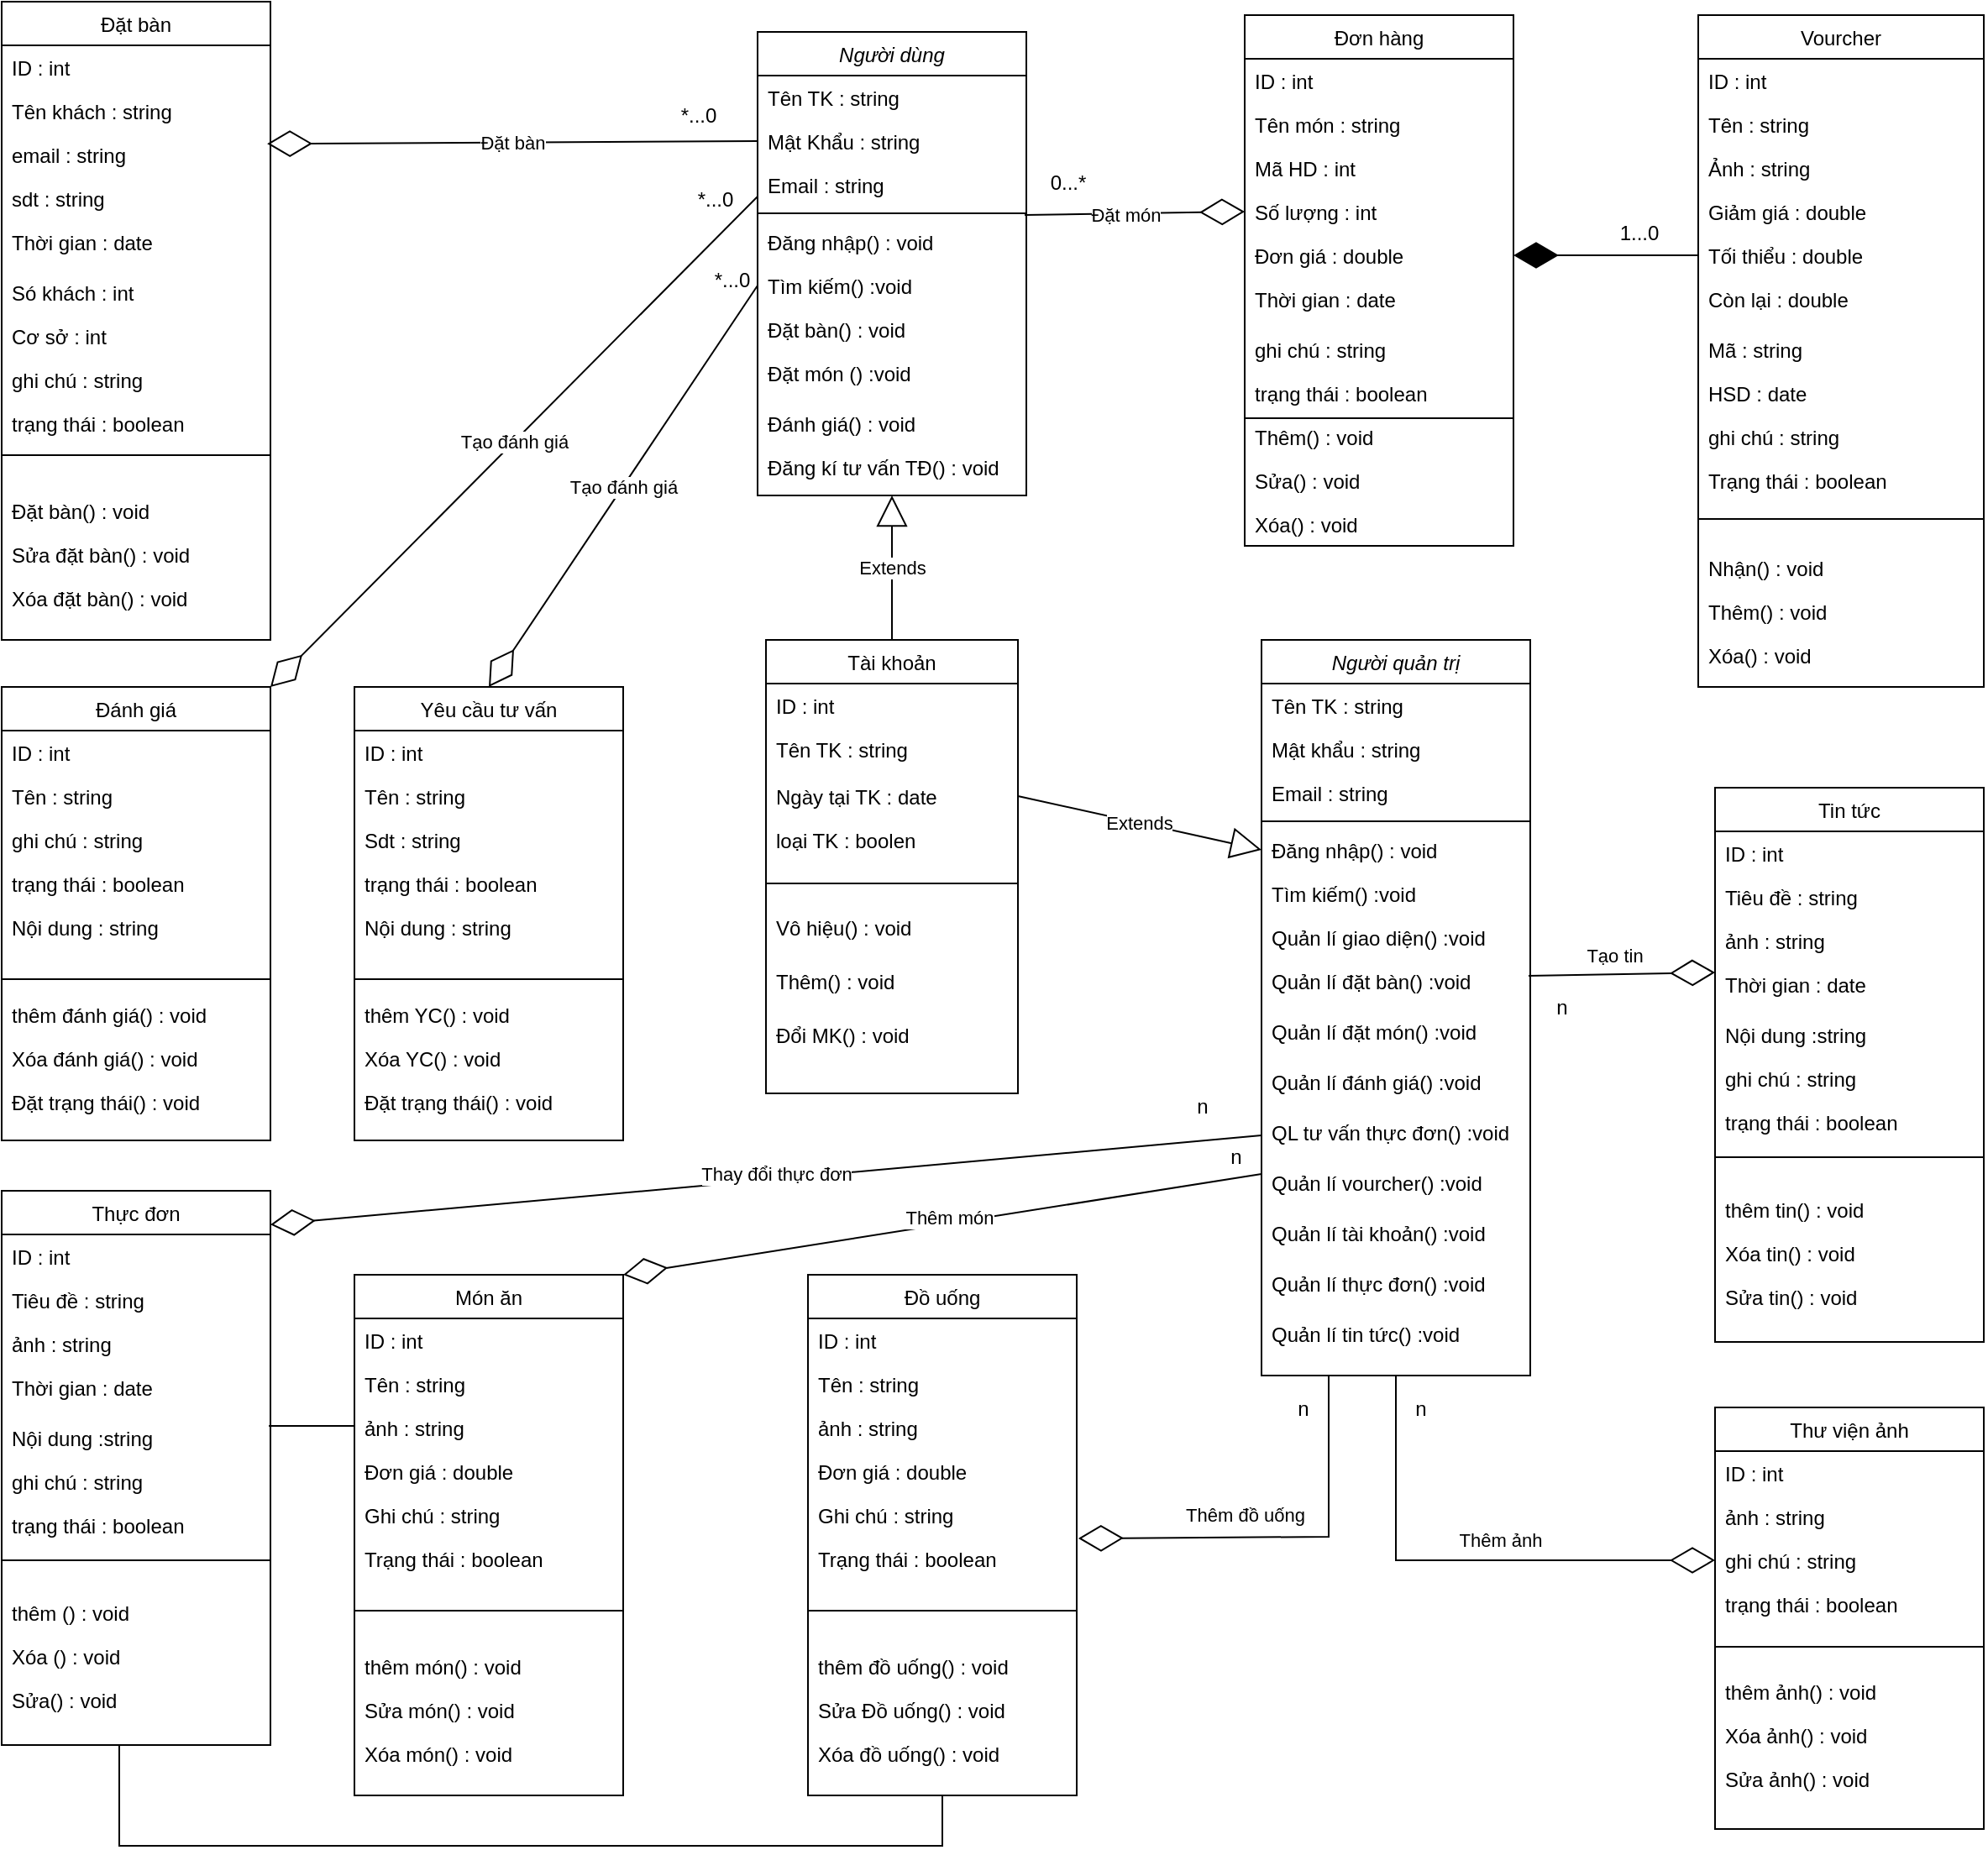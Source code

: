 <mxfile version="21.3.4" type="github">
  <diagram id="C5RBs43oDa-KdzZeNtuy" name="Page-1">
    <mxGraphModel dx="2206" dy="788" grid="1" gridSize="10" guides="1" tooltips="1" connect="1" arrows="1" fold="1" page="1" pageScale="1" pageWidth="827" pageHeight="1169" math="0" shadow="0">
      <root>
        <mxCell id="WIyWlLk6GJQsqaUBKTNV-0" />
        <mxCell id="WIyWlLk6GJQsqaUBKTNV-1" parent="WIyWlLk6GJQsqaUBKTNV-0" />
        <mxCell id="zkfFHV4jXpPFQw0GAbJ--0" value="Người dùng" style="swimlane;fontStyle=2;align=center;verticalAlign=top;childLayout=stackLayout;horizontal=1;startSize=26;horizontalStack=0;resizeParent=1;resizeLast=0;collapsible=1;marginBottom=0;rounded=0;shadow=0;strokeWidth=1;" parent="WIyWlLk6GJQsqaUBKTNV-1" vertex="1">
          <mxGeometry x="-30" y="20" width="160" height="276" as="geometry">
            <mxRectangle x="230" y="140" width="160" height="26" as="alternateBounds" />
          </mxGeometry>
        </mxCell>
        <mxCell id="zkfFHV4jXpPFQw0GAbJ--1" value="Tên TK : string" style="text;align=left;verticalAlign=top;spacingLeft=4;spacingRight=4;overflow=hidden;rotatable=0;points=[[0,0.5],[1,0.5]];portConstraint=eastwest;" parent="zkfFHV4jXpPFQw0GAbJ--0" vertex="1">
          <mxGeometry y="26" width="160" height="26" as="geometry" />
        </mxCell>
        <mxCell id="zkfFHV4jXpPFQw0GAbJ--2" value="Mật Khẩu : string" style="text;align=left;verticalAlign=top;spacingLeft=4;spacingRight=4;overflow=hidden;rotatable=0;points=[[0,0.5],[1,0.5]];portConstraint=eastwest;rounded=0;shadow=0;html=0;" parent="zkfFHV4jXpPFQw0GAbJ--0" vertex="1">
          <mxGeometry y="52" width="160" height="26" as="geometry" />
        </mxCell>
        <mxCell id="zkfFHV4jXpPFQw0GAbJ--3" value="Email : string" style="text;align=left;verticalAlign=top;spacingLeft=4;spacingRight=4;overflow=hidden;rotatable=0;points=[[0,0.5],[1,0.5]];portConstraint=eastwest;rounded=0;shadow=0;html=0;" parent="zkfFHV4jXpPFQw0GAbJ--0" vertex="1">
          <mxGeometry y="78" width="160" height="26" as="geometry" />
        </mxCell>
        <mxCell id="zkfFHV4jXpPFQw0GAbJ--4" value="" style="line;html=1;strokeWidth=1;align=left;verticalAlign=middle;spacingTop=-1;spacingLeft=3;spacingRight=3;rotatable=0;labelPosition=right;points=[];portConstraint=eastwest;" parent="zkfFHV4jXpPFQw0GAbJ--0" vertex="1">
          <mxGeometry y="104" width="160" height="8" as="geometry" />
        </mxCell>
        <mxCell id="zkfFHV4jXpPFQw0GAbJ--5" value="Đăng nhập() : void" style="text;align=left;verticalAlign=top;spacingLeft=4;spacingRight=4;overflow=hidden;rotatable=0;points=[[0,0.5],[1,0.5]];portConstraint=eastwest;" parent="zkfFHV4jXpPFQw0GAbJ--0" vertex="1">
          <mxGeometry y="112" width="160" height="26" as="geometry" />
        </mxCell>
        <mxCell id="TDhGIeDTgKAfpgO25Efv-7" value="Tìm kiếm() :void" style="text;align=left;verticalAlign=top;spacingLeft=4;spacingRight=4;overflow=hidden;rotatable=0;points=[[0,0.5],[1,0.5]];portConstraint=eastwest;" vertex="1" parent="zkfFHV4jXpPFQw0GAbJ--0">
          <mxGeometry y="138" width="160" height="26" as="geometry" />
        </mxCell>
        <mxCell id="TDhGIeDTgKAfpgO25Efv-8" value="Đặt bàn() : void" style="text;align=left;verticalAlign=top;spacingLeft=4;spacingRight=4;overflow=hidden;rotatable=0;points=[[0,0.5],[1,0.5]];portConstraint=eastwest;" vertex="1" parent="zkfFHV4jXpPFQw0GAbJ--0">
          <mxGeometry y="164" width="160" height="26" as="geometry" />
        </mxCell>
        <mxCell id="TDhGIeDTgKAfpgO25Efv-9" value="Đặt món () :void" style="text;align=left;verticalAlign=top;spacingLeft=4;spacingRight=4;overflow=hidden;rotatable=0;points=[[0,0.5],[1,0.5]];portConstraint=eastwest;" vertex="1" parent="zkfFHV4jXpPFQw0GAbJ--0">
          <mxGeometry y="190" width="160" height="30" as="geometry" />
        </mxCell>
        <mxCell id="TDhGIeDTgKAfpgO25Efv-123" value="Đánh giá() : void" style="text;align=left;verticalAlign=top;spacingLeft=4;spacingRight=4;overflow=hidden;rotatable=0;points=[[0,0.5],[1,0.5]];portConstraint=eastwest;" vertex="1" parent="zkfFHV4jXpPFQw0GAbJ--0">
          <mxGeometry y="220" width="160" height="26" as="geometry" />
        </mxCell>
        <mxCell id="TDhGIeDTgKAfpgO25Efv-124" value="Đăng kí tư vấn TĐ() : void" style="text;align=left;verticalAlign=top;spacingLeft=4;spacingRight=4;overflow=hidden;rotatable=0;points=[[0,0.5],[1,0.5]];portConstraint=eastwest;" vertex="1" parent="zkfFHV4jXpPFQw0GAbJ--0">
          <mxGeometry y="246" width="160" height="26" as="geometry" />
        </mxCell>
        <mxCell id="zkfFHV4jXpPFQw0GAbJ--6" value="Tài khoản" style="swimlane;fontStyle=0;align=center;verticalAlign=top;childLayout=stackLayout;horizontal=1;startSize=26;horizontalStack=0;resizeParent=1;resizeLast=0;collapsible=1;marginBottom=0;rounded=0;shadow=0;strokeWidth=1;" parent="WIyWlLk6GJQsqaUBKTNV-1" vertex="1">
          <mxGeometry x="-25" y="382" width="150" height="270" as="geometry">
            <mxRectangle x="130" y="380" width="160" height="26" as="alternateBounds" />
          </mxGeometry>
        </mxCell>
        <mxCell id="zkfFHV4jXpPFQw0GAbJ--7" value="ID : int" style="text;align=left;verticalAlign=top;spacingLeft=4;spacingRight=4;overflow=hidden;rotatable=0;points=[[0,0.5],[1,0.5]];portConstraint=eastwest;" parent="zkfFHV4jXpPFQw0GAbJ--6" vertex="1">
          <mxGeometry y="26" width="150" height="26" as="geometry" />
        </mxCell>
        <mxCell id="zkfFHV4jXpPFQw0GAbJ--8" value="Tên TK : string" style="text;align=left;verticalAlign=top;spacingLeft=4;spacingRight=4;overflow=hidden;rotatable=0;points=[[0,0.5],[1,0.5]];portConstraint=eastwest;rounded=0;shadow=0;html=0;" parent="zkfFHV4jXpPFQw0GAbJ--6" vertex="1">
          <mxGeometry y="52" width="150" height="28" as="geometry" />
        </mxCell>
        <mxCell id="TDhGIeDTgKAfpgO25Efv-0" value="Ngày tại TK : date" style="text;align=left;verticalAlign=top;spacingLeft=4;spacingRight=4;overflow=hidden;rotatable=0;points=[[0,0.5],[1,0.5]];portConstraint=eastwest;rounded=0;shadow=0;html=0;" vertex="1" parent="zkfFHV4jXpPFQw0GAbJ--6">
          <mxGeometry y="80" width="150" height="26" as="geometry" />
        </mxCell>
        <mxCell id="TDhGIeDTgKAfpgO25Efv-2" value="loại TK : boolen" style="text;align=left;verticalAlign=top;spacingLeft=4;spacingRight=4;overflow=hidden;rotatable=0;points=[[0,0.5],[1,0.5]];portConstraint=eastwest;" vertex="1" parent="zkfFHV4jXpPFQw0GAbJ--6">
          <mxGeometry y="106" width="150" height="26" as="geometry" />
        </mxCell>
        <mxCell id="TDhGIeDTgKAfpgO25Efv-36" value="" style="endArrow=none;html=1;rounded=0;" edge="1" parent="zkfFHV4jXpPFQw0GAbJ--6" source="TDhGIeDTgKAfpgO25Efv-37">
          <mxGeometry width="50" height="50" relative="1" as="geometry">
            <mxPoint x="150" y="140" as="sourcePoint" />
            <mxPoint y="140" as="targetPoint" />
          </mxGeometry>
        </mxCell>
        <mxCell id="TDhGIeDTgKAfpgO25Efv-37" value=" " style="text;align=left;verticalAlign=top;spacingLeft=4;spacingRight=4;overflow=hidden;rotatable=0;points=[[0,0.5],[1,0.5]];portConstraint=eastwest;" vertex="1" parent="zkfFHV4jXpPFQw0GAbJ--6">
          <mxGeometry y="132" width="150" height="26" as="geometry" />
        </mxCell>
        <mxCell id="TDhGIeDTgKAfpgO25Efv-40" value="" style="endArrow=none;html=1;rounded=0;exitX=0;exitY=0.5;exitDx=0;exitDy=0;entryX=1;entryY=0.5;entryDx=0;entryDy=0;" edge="1" parent="zkfFHV4jXpPFQw0GAbJ--6" source="TDhGIeDTgKAfpgO25Efv-37" target="TDhGIeDTgKAfpgO25Efv-37">
          <mxGeometry width="50" height="50" relative="1" as="geometry">
            <mxPoint x="395" y="40" as="sourcePoint" />
            <mxPoint x="445" y="-10" as="targetPoint" />
          </mxGeometry>
        </mxCell>
        <mxCell id="TDhGIeDTgKAfpgO25Efv-39" value="Vô hiệu() : void" style="text;align=left;verticalAlign=top;spacingLeft=4;spacingRight=4;overflow=hidden;rotatable=0;points=[[0,0.5],[1,0.5]];portConstraint=eastwest;" vertex="1" parent="zkfFHV4jXpPFQw0GAbJ--6">
          <mxGeometry y="158" width="150" height="32" as="geometry" />
        </mxCell>
        <mxCell id="TDhGIeDTgKAfpgO25Efv-120" value="Thêm() : void" style="text;align=left;verticalAlign=top;spacingLeft=4;spacingRight=4;overflow=hidden;rotatable=0;points=[[0,0.5],[1,0.5]];portConstraint=eastwest;" vertex="1" parent="zkfFHV4jXpPFQw0GAbJ--6">
          <mxGeometry y="190" width="150" height="32" as="geometry" />
        </mxCell>
        <mxCell id="TDhGIeDTgKAfpgO25Efv-121" value="Đổi MK() : void" style="text;align=left;verticalAlign=top;spacingLeft=4;spacingRight=4;overflow=hidden;rotatable=0;points=[[0,0.5],[1,0.5]];portConstraint=eastwest;" vertex="1" parent="zkfFHV4jXpPFQw0GAbJ--6">
          <mxGeometry y="222" width="150" height="32" as="geometry" />
        </mxCell>
        <mxCell id="zkfFHV4jXpPFQw0GAbJ--17" value="Đơn hàng" style="swimlane;fontStyle=0;align=center;verticalAlign=top;childLayout=stackLayout;horizontal=1;startSize=26;horizontalStack=0;resizeParent=1;resizeLast=0;collapsible=1;marginBottom=0;rounded=0;shadow=0;strokeWidth=1;" parent="WIyWlLk6GJQsqaUBKTNV-1" vertex="1">
          <mxGeometry x="260" y="10" width="160" height="316" as="geometry">
            <mxRectangle x="550" y="140" width="160" height="26" as="alternateBounds" />
          </mxGeometry>
        </mxCell>
        <mxCell id="zkfFHV4jXpPFQw0GAbJ--19" value="ID : int" style="text;align=left;verticalAlign=top;spacingLeft=4;spacingRight=4;overflow=hidden;rotatable=0;points=[[0,0.5],[1,0.5]];portConstraint=eastwest;rounded=0;shadow=0;html=0;" parent="zkfFHV4jXpPFQw0GAbJ--17" vertex="1">
          <mxGeometry y="26" width="160" height="26" as="geometry" />
        </mxCell>
        <mxCell id="zkfFHV4jXpPFQw0GAbJ--18" value="Tên món : string" style="text;align=left;verticalAlign=top;spacingLeft=4;spacingRight=4;overflow=hidden;rotatable=0;points=[[0,0.5],[1,0.5]];portConstraint=eastwest;" parent="zkfFHV4jXpPFQw0GAbJ--17" vertex="1">
          <mxGeometry y="52" width="160" height="26" as="geometry" />
        </mxCell>
        <mxCell id="zkfFHV4jXpPFQw0GAbJ--20" value="Mã HD : int" style="text;align=left;verticalAlign=top;spacingLeft=4;spacingRight=4;overflow=hidden;rotatable=0;points=[[0,0.5],[1,0.5]];portConstraint=eastwest;rounded=0;shadow=0;html=0;" parent="zkfFHV4jXpPFQw0GAbJ--17" vertex="1">
          <mxGeometry y="78" width="160" height="26" as="geometry" />
        </mxCell>
        <mxCell id="zkfFHV4jXpPFQw0GAbJ--21" value="Số lượng : int" style="text;align=left;verticalAlign=top;spacingLeft=4;spacingRight=4;overflow=hidden;rotatable=0;points=[[0,0.5],[1,0.5]];portConstraint=eastwest;rounded=0;shadow=0;html=0;" parent="zkfFHV4jXpPFQw0GAbJ--17" vertex="1">
          <mxGeometry y="104" width="160" height="26" as="geometry" />
        </mxCell>
        <mxCell id="zkfFHV4jXpPFQw0GAbJ--22" value="Đơn giá : double" style="text;align=left;verticalAlign=top;spacingLeft=4;spacingRight=4;overflow=hidden;rotatable=0;points=[[0,0.5],[1,0.5]];portConstraint=eastwest;rounded=0;shadow=0;html=0;" parent="zkfFHV4jXpPFQw0GAbJ--17" vertex="1">
          <mxGeometry y="130" width="160" height="26" as="geometry" />
        </mxCell>
        <mxCell id="zkfFHV4jXpPFQw0GAbJ--24" value="Thời gian : date" style="text;align=left;verticalAlign=top;spacingLeft=4;spacingRight=4;overflow=hidden;rotatable=0;points=[[0,0.5],[1,0.5]];portConstraint=eastwest;" parent="zkfFHV4jXpPFQw0GAbJ--17" vertex="1">
          <mxGeometry y="156" width="160" height="30" as="geometry" />
        </mxCell>
        <mxCell id="zkfFHV4jXpPFQw0GAbJ--25" value="ghi chú : string" style="text;align=left;verticalAlign=top;spacingLeft=4;spacingRight=4;overflow=hidden;rotatable=0;points=[[0,0.5],[1,0.5]];portConstraint=eastwest;" parent="zkfFHV4jXpPFQw0GAbJ--17" vertex="1">
          <mxGeometry y="186" width="160" height="26" as="geometry" />
        </mxCell>
        <mxCell id="TDhGIeDTgKAfpgO25Efv-32" value="trạng thái : boolean" style="text;align=left;verticalAlign=top;spacingLeft=4;spacingRight=4;overflow=hidden;rotatable=0;points=[[0,0.5],[1,0.5]];portConstraint=eastwest;" vertex="1" parent="zkfFHV4jXpPFQw0GAbJ--17">
          <mxGeometry y="212" width="160" height="26" as="geometry" />
        </mxCell>
        <mxCell id="TDhGIeDTgKAfpgO25Efv-33" value="" style="endArrow=none;html=1;rounded=0;" edge="1" parent="zkfFHV4jXpPFQw0GAbJ--17">
          <mxGeometry width="50" height="50" relative="1" as="geometry">
            <mxPoint y="240" as="sourcePoint" />
            <mxPoint x="160" y="240" as="targetPoint" />
          </mxGeometry>
        </mxCell>
        <mxCell id="TDhGIeDTgKAfpgO25Efv-117" value="Thêm() : void" style="text;align=left;verticalAlign=top;spacingLeft=4;spacingRight=4;overflow=hidden;rotatable=0;points=[[0,0.5],[1,0.5]];portConstraint=eastwest;" vertex="1" parent="zkfFHV4jXpPFQw0GAbJ--17">
          <mxGeometry y="238" width="160" height="26" as="geometry" />
        </mxCell>
        <mxCell id="TDhGIeDTgKAfpgO25Efv-118" value="Sửa() : void" style="text;align=left;verticalAlign=top;spacingLeft=4;spacingRight=4;overflow=hidden;rotatable=0;points=[[0,0.5],[1,0.5]];portConstraint=eastwest;" vertex="1" parent="zkfFHV4jXpPFQw0GAbJ--17">
          <mxGeometry y="264" width="160" height="26" as="geometry" />
        </mxCell>
        <mxCell id="TDhGIeDTgKAfpgO25Efv-119" value="Xóa() : void" style="text;align=left;verticalAlign=top;spacingLeft=4;spacingRight=4;overflow=hidden;rotatable=0;points=[[0,0.5],[1,0.5]];portConstraint=eastwest;" vertex="1" parent="zkfFHV4jXpPFQw0GAbJ--17">
          <mxGeometry y="290" width="160" height="26" as="geometry" />
        </mxCell>
        <mxCell id="TDhGIeDTgKAfpgO25Efv-1" value="Extends" style="endArrow=block;endSize=16;endFill=0;html=1;rounded=0;exitX=0.5;exitY=0;exitDx=0;exitDy=0;entryX=0.5;entryY=1;entryDx=0;entryDy=0;" edge="1" parent="WIyWlLk6GJQsqaUBKTNV-1" source="zkfFHV4jXpPFQw0GAbJ--6" target="zkfFHV4jXpPFQw0GAbJ--0">
          <mxGeometry width="160" relative="1" as="geometry">
            <mxPoint x="330" y="160" as="sourcePoint" />
            <mxPoint x="60" y="300" as="targetPoint" />
          </mxGeometry>
        </mxCell>
        <mxCell id="TDhGIeDTgKAfpgO25Efv-10" value="Người quản trị" style="swimlane;fontStyle=2;align=center;verticalAlign=top;childLayout=stackLayout;horizontal=1;startSize=26;horizontalStack=0;resizeParent=1;resizeLast=0;collapsible=1;marginBottom=0;rounded=0;shadow=0;strokeWidth=1;" vertex="1" parent="WIyWlLk6GJQsqaUBKTNV-1">
          <mxGeometry x="270" y="382" width="160" height="438" as="geometry">
            <mxRectangle x="230" y="140" width="160" height="26" as="alternateBounds" />
          </mxGeometry>
        </mxCell>
        <mxCell id="TDhGIeDTgKAfpgO25Efv-11" value="Tên TK : string" style="text;align=left;verticalAlign=top;spacingLeft=4;spacingRight=4;overflow=hidden;rotatable=0;points=[[0,0.5],[1,0.5]];portConstraint=eastwest;" vertex="1" parent="TDhGIeDTgKAfpgO25Efv-10">
          <mxGeometry y="26" width="160" height="26" as="geometry" />
        </mxCell>
        <mxCell id="TDhGIeDTgKAfpgO25Efv-12" value="Mật khẩu : string" style="text;align=left;verticalAlign=top;spacingLeft=4;spacingRight=4;overflow=hidden;rotatable=0;points=[[0,0.5],[1,0.5]];portConstraint=eastwest;rounded=0;shadow=0;html=0;" vertex="1" parent="TDhGIeDTgKAfpgO25Efv-10">
          <mxGeometry y="52" width="160" height="26" as="geometry" />
        </mxCell>
        <mxCell id="TDhGIeDTgKAfpgO25Efv-13" value="Email : string" style="text;align=left;verticalAlign=top;spacingLeft=4;spacingRight=4;overflow=hidden;rotatable=0;points=[[0,0.5],[1,0.5]];portConstraint=eastwest;rounded=0;shadow=0;html=0;" vertex="1" parent="TDhGIeDTgKAfpgO25Efv-10">
          <mxGeometry y="78" width="160" height="26" as="geometry" />
        </mxCell>
        <mxCell id="TDhGIeDTgKAfpgO25Efv-14" value="" style="line;html=1;strokeWidth=1;align=left;verticalAlign=middle;spacingTop=-1;spacingLeft=3;spacingRight=3;rotatable=0;labelPosition=right;points=[];portConstraint=eastwest;" vertex="1" parent="TDhGIeDTgKAfpgO25Efv-10">
          <mxGeometry y="104" width="160" height="8" as="geometry" />
        </mxCell>
        <mxCell id="TDhGIeDTgKAfpgO25Efv-15" value="Đăng nhập() : void" style="text;align=left;verticalAlign=top;spacingLeft=4;spacingRight=4;overflow=hidden;rotatable=0;points=[[0,0.5],[1,0.5]];portConstraint=eastwest;" vertex="1" parent="TDhGIeDTgKAfpgO25Efv-10">
          <mxGeometry y="112" width="160" height="26" as="geometry" />
        </mxCell>
        <mxCell id="TDhGIeDTgKAfpgO25Efv-16" value="Tìm kiếm() :void" style="text;align=left;verticalAlign=top;spacingLeft=4;spacingRight=4;overflow=hidden;rotatable=0;points=[[0,0.5],[1,0.5]];portConstraint=eastwest;" vertex="1" parent="TDhGIeDTgKAfpgO25Efv-10">
          <mxGeometry y="138" width="160" height="26" as="geometry" />
        </mxCell>
        <mxCell id="TDhGIeDTgKAfpgO25Efv-17" value="Quản lí giao diện() :void" style="text;align=left;verticalAlign=top;spacingLeft=4;spacingRight=4;overflow=hidden;rotatable=0;points=[[0,0.5],[1,0.5]];portConstraint=eastwest;" vertex="1" parent="TDhGIeDTgKAfpgO25Efv-10">
          <mxGeometry y="164" width="160" height="26" as="geometry" />
        </mxCell>
        <mxCell id="TDhGIeDTgKAfpgO25Efv-18" value="Quản lí đặt bàn() :void" style="text;align=left;verticalAlign=top;spacingLeft=4;spacingRight=4;overflow=hidden;rotatable=0;points=[[0,0.5],[1,0.5]];portConstraint=eastwest;" vertex="1" parent="TDhGIeDTgKAfpgO25Efv-10">
          <mxGeometry y="190" width="160" height="30" as="geometry" />
        </mxCell>
        <mxCell id="TDhGIeDTgKAfpgO25Efv-21" value="Quản lí đặt món() :void" style="text;align=left;verticalAlign=top;spacingLeft=4;spacingRight=4;overflow=hidden;rotatable=0;points=[[0,0.5],[1,0.5]];portConstraint=eastwest;" vertex="1" parent="TDhGIeDTgKAfpgO25Efv-10">
          <mxGeometry y="220" width="160" height="30" as="geometry" />
        </mxCell>
        <mxCell id="TDhGIeDTgKAfpgO25Efv-23" value="Quản lí đánh giá() :void" style="text;align=left;verticalAlign=top;spacingLeft=4;spacingRight=4;overflow=hidden;rotatable=0;points=[[0,0.5],[1,0.5]];portConstraint=eastwest;" vertex="1" parent="TDhGIeDTgKAfpgO25Efv-10">
          <mxGeometry y="250" width="160" height="30" as="geometry" />
        </mxCell>
        <mxCell id="TDhGIeDTgKAfpgO25Efv-22" value="QL tư vấn thực đơn() :void" style="text;align=left;verticalAlign=top;spacingLeft=4;spacingRight=4;overflow=hidden;rotatable=0;points=[[0,0.5],[1,0.5]];portConstraint=eastwest;" vertex="1" parent="TDhGIeDTgKAfpgO25Efv-10">
          <mxGeometry y="280" width="160" height="30" as="geometry" />
        </mxCell>
        <mxCell id="TDhGIeDTgKAfpgO25Efv-24" value="Quản lí vourcher() :void" style="text;align=left;verticalAlign=top;spacingLeft=4;spacingRight=4;overflow=hidden;rotatable=0;points=[[0,0.5],[1,0.5]];portConstraint=eastwest;" vertex="1" parent="TDhGIeDTgKAfpgO25Efv-10">
          <mxGeometry y="310" width="160" height="30" as="geometry" />
        </mxCell>
        <mxCell id="TDhGIeDTgKAfpgO25Efv-25" value="Quản lí tài khoản() :void" style="text;align=left;verticalAlign=top;spacingLeft=4;spacingRight=4;overflow=hidden;rotatable=0;points=[[0,0.5],[1,0.5]];portConstraint=eastwest;" vertex="1" parent="TDhGIeDTgKAfpgO25Efv-10">
          <mxGeometry y="340" width="160" height="30" as="geometry" />
        </mxCell>
        <mxCell id="TDhGIeDTgKAfpgO25Efv-26" value="Quản lí thực đơn() :void" style="text;align=left;verticalAlign=top;spacingLeft=4;spacingRight=4;overflow=hidden;rotatable=0;points=[[0,0.5],[1,0.5]];portConstraint=eastwest;" vertex="1" parent="TDhGIeDTgKAfpgO25Efv-10">
          <mxGeometry y="370" width="160" height="30" as="geometry" />
        </mxCell>
        <mxCell id="TDhGIeDTgKAfpgO25Efv-28" value="Quản lí tin tức() :void" style="text;align=left;verticalAlign=top;spacingLeft=4;spacingRight=4;overflow=hidden;rotatable=0;points=[[0,0.5],[1,0.5]];portConstraint=eastwest;" vertex="1" parent="TDhGIeDTgKAfpgO25Efv-10">
          <mxGeometry y="400" width="160" height="30" as="geometry" />
        </mxCell>
        <mxCell id="TDhGIeDTgKAfpgO25Efv-20" value="Extends" style="endArrow=block;endSize=16;endFill=0;html=1;rounded=0;entryX=0;entryY=0.5;entryDx=0;entryDy=0;exitX=1;exitY=0.5;exitDx=0;exitDy=0;" edge="1" parent="WIyWlLk6GJQsqaUBKTNV-1" target="TDhGIeDTgKAfpgO25Efv-15" source="TDhGIeDTgKAfpgO25Efv-0">
          <mxGeometry width="160" relative="1" as="geometry">
            <mxPoint x="310" y="710" as="sourcePoint" />
            <mxPoint x="300" y="620" as="targetPoint" />
          </mxGeometry>
        </mxCell>
        <mxCell id="TDhGIeDTgKAfpgO25Efv-29" value="Đặt món" style="endArrow=diamondThin;endFill=0;endSize=24;html=1;rounded=0;exitX=0.994;exitY=-0.115;exitDx=0;exitDy=0;exitPerimeter=0;entryX=0;entryY=0.5;entryDx=0;entryDy=0;" edge="1" parent="WIyWlLk6GJQsqaUBKTNV-1" source="zkfFHV4jXpPFQw0GAbJ--5" target="zkfFHV4jXpPFQw0GAbJ--21">
          <mxGeometry x="-0.082" y="-1" width="160" relative="1" as="geometry">
            <mxPoint x="330" y="280" as="sourcePoint" />
            <mxPoint x="490" y="280" as="targetPoint" />
            <mxPoint as="offset" />
          </mxGeometry>
        </mxCell>
        <mxCell id="TDhGIeDTgKAfpgO25Efv-41" value="Vourcher" style="swimlane;fontStyle=0;align=center;verticalAlign=top;childLayout=stackLayout;horizontal=1;startSize=26;horizontalStack=0;resizeParent=1;resizeLast=0;collapsible=1;marginBottom=0;rounded=0;shadow=0;strokeWidth=1;" vertex="1" parent="WIyWlLk6GJQsqaUBKTNV-1">
          <mxGeometry x="530" y="10" width="170" height="400" as="geometry">
            <mxRectangle x="550" y="140" width="160" height="26" as="alternateBounds" />
          </mxGeometry>
        </mxCell>
        <mxCell id="TDhGIeDTgKAfpgO25Efv-42" value="ID : int" style="text;align=left;verticalAlign=top;spacingLeft=4;spacingRight=4;overflow=hidden;rotatable=0;points=[[0,0.5],[1,0.5]];portConstraint=eastwest;rounded=0;shadow=0;html=0;" vertex="1" parent="TDhGIeDTgKAfpgO25Efv-41">
          <mxGeometry y="26" width="170" height="26" as="geometry" />
        </mxCell>
        <mxCell id="TDhGIeDTgKAfpgO25Efv-43" value="Tên : string" style="text;align=left;verticalAlign=top;spacingLeft=4;spacingRight=4;overflow=hidden;rotatable=0;points=[[0,0.5],[1,0.5]];portConstraint=eastwest;" vertex="1" parent="TDhGIeDTgKAfpgO25Efv-41">
          <mxGeometry y="52" width="170" height="26" as="geometry" />
        </mxCell>
        <mxCell id="TDhGIeDTgKAfpgO25Efv-44" value="Ảnh : string" style="text;align=left;verticalAlign=top;spacingLeft=4;spacingRight=4;overflow=hidden;rotatable=0;points=[[0,0.5],[1,0.5]];portConstraint=eastwest;rounded=0;shadow=0;html=0;" vertex="1" parent="TDhGIeDTgKAfpgO25Efv-41">
          <mxGeometry y="78" width="170" height="26" as="geometry" />
        </mxCell>
        <mxCell id="TDhGIeDTgKAfpgO25Efv-45" value="Giảm giá : double" style="text;align=left;verticalAlign=top;spacingLeft=4;spacingRight=4;overflow=hidden;rotatable=0;points=[[0,0.5],[1,0.5]];portConstraint=eastwest;rounded=0;shadow=0;html=0;" vertex="1" parent="TDhGIeDTgKAfpgO25Efv-41">
          <mxGeometry y="104" width="170" height="26" as="geometry" />
        </mxCell>
        <mxCell id="TDhGIeDTgKAfpgO25Efv-46" value="Tối thiểu : double" style="text;align=left;verticalAlign=top;spacingLeft=4;spacingRight=4;overflow=hidden;rotatable=0;points=[[0,0.5],[1,0.5]];portConstraint=eastwest;rounded=0;shadow=0;html=0;" vertex="1" parent="TDhGIeDTgKAfpgO25Efv-41">
          <mxGeometry y="130" width="170" height="26" as="geometry" />
        </mxCell>
        <mxCell id="TDhGIeDTgKAfpgO25Efv-47" value="Còn lại : double" style="text;align=left;verticalAlign=top;spacingLeft=4;spacingRight=4;overflow=hidden;rotatable=0;points=[[0,0.5],[1,0.5]];portConstraint=eastwest;" vertex="1" parent="TDhGIeDTgKAfpgO25Efv-41">
          <mxGeometry y="156" width="170" height="30" as="geometry" />
        </mxCell>
        <mxCell id="TDhGIeDTgKAfpgO25Efv-48" value="Mã : string" style="text;align=left;verticalAlign=top;spacingLeft=4;spacingRight=4;overflow=hidden;rotatable=0;points=[[0,0.5],[1,0.5]];portConstraint=eastwest;" vertex="1" parent="TDhGIeDTgKAfpgO25Efv-41">
          <mxGeometry y="186" width="170" height="26" as="geometry" />
        </mxCell>
        <mxCell id="TDhGIeDTgKAfpgO25Efv-49" value="HSD : date" style="text;align=left;verticalAlign=top;spacingLeft=4;spacingRight=4;overflow=hidden;rotatable=0;points=[[0,0.5],[1,0.5]];portConstraint=eastwest;" vertex="1" parent="TDhGIeDTgKAfpgO25Efv-41">
          <mxGeometry y="212" width="170" height="26" as="geometry" />
        </mxCell>
        <mxCell id="TDhGIeDTgKAfpgO25Efv-54" value="ghi chú : string" style="text;align=left;verticalAlign=top;spacingLeft=4;spacingRight=4;overflow=hidden;rotatable=0;points=[[0,0.5],[1,0.5]];portConstraint=eastwest;" vertex="1" parent="TDhGIeDTgKAfpgO25Efv-41">
          <mxGeometry y="238" width="170" height="26" as="geometry" />
        </mxCell>
        <mxCell id="TDhGIeDTgKAfpgO25Efv-55" value="Trạng thái : boolean" style="text;align=left;verticalAlign=top;spacingLeft=4;spacingRight=4;overflow=hidden;rotatable=0;points=[[0,0.5],[1,0.5]];portConstraint=eastwest;" vertex="1" parent="TDhGIeDTgKAfpgO25Efv-41">
          <mxGeometry y="264" width="170" height="26" as="geometry" />
        </mxCell>
        <mxCell id="TDhGIeDTgKAfpgO25Efv-50" value="" style="endArrow=none;html=1;rounded=0;" edge="1" parent="TDhGIeDTgKAfpgO25Efv-41">
          <mxGeometry width="50" height="50" relative="1" as="geometry">
            <mxPoint y="300" as="sourcePoint" />
            <mxPoint x="170" y="300" as="targetPoint" />
          </mxGeometry>
        </mxCell>
        <mxCell id="TDhGIeDTgKAfpgO25Efv-91" value="   " style="text;align=left;verticalAlign=top;spacingLeft=4;spacingRight=4;overflow=hidden;rotatable=0;points=[[0,0.5],[1,0.5]];portConstraint=eastwest;" vertex="1" parent="TDhGIeDTgKAfpgO25Efv-41">
          <mxGeometry y="290" width="170" height="26" as="geometry" />
        </mxCell>
        <mxCell id="TDhGIeDTgKAfpgO25Efv-93" value="Nhận() : void" style="text;align=left;verticalAlign=top;spacingLeft=4;spacingRight=4;overflow=hidden;rotatable=0;points=[[0,0.5],[1,0.5]];portConstraint=eastwest;" vertex="1" parent="TDhGIeDTgKAfpgO25Efv-41">
          <mxGeometry y="316" width="170" height="26" as="geometry" />
        </mxCell>
        <mxCell id="TDhGIeDTgKAfpgO25Efv-95" value="Thêm() : void" style="text;align=left;verticalAlign=top;spacingLeft=4;spacingRight=4;overflow=hidden;rotatable=0;points=[[0,0.5],[1,0.5]];portConstraint=eastwest;" vertex="1" parent="TDhGIeDTgKAfpgO25Efv-41">
          <mxGeometry y="342" width="170" height="26" as="geometry" />
        </mxCell>
        <mxCell id="TDhGIeDTgKAfpgO25Efv-94" value="Xóa() : void" style="text;align=left;verticalAlign=top;spacingLeft=4;spacingRight=4;overflow=hidden;rotatable=0;points=[[0,0.5],[1,0.5]];portConstraint=eastwest;" vertex="1" parent="TDhGIeDTgKAfpgO25Efv-41">
          <mxGeometry y="368" width="170" height="26" as="geometry" />
        </mxCell>
        <mxCell id="TDhGIeDTgKAfpgO25Efv-56" value="" style="endArrow=diamondThin;endFill=1;endSize=24;html=1;rounded=0;exitX=0;exitY=0.5;exitDx=0;exitDy=0;entryX=1;entryY=0.5;entryDx=0;entryDy=0;" edge="1" parent="WIyWlLk6GJQsqaUBKTNV-1" source="TDhGIeDTgKAfpgO25Efv-46" target="zkfFHV4jXpPFQw0GAbJ--22">
          <mxGeometry width="160" relative="1" as="geometry">
            <mxPoint x="130" y="90" as="sourcePoint" />
            <mxPoint x="290" y="90" as="targetPoint" />
            <Array as="points" />
          </mxGeometry>
        </mxCell>
        <mxCell id="TDhGIeDTgKAfpgO25Efv-58" value="1...0" style="text;html=1;strokeColor=none;fillColor=none;align=center;verticalAlign=middle;whiteSpace=wrap;rounded=0;" vertex="1" parent="WIyWlLk6GJQsqaUBKTNV-1">
          <mxGeometry x="460" y="120" width="70" height="40" as="geometry" />
        </mxCell>
        <mxCell id="TDhGIeDTgKAfpgO25Efv-60" value="Đặt bàn" style="swimlane;fontStyle=0;align=center;verticalAlign=top;childLayout=stackLayout;horizontal=1;startSize=26;horizontalStack=0;resizeParent=1;resizeLast=0;collapsible=1;marginBottom=0;rounded=0;shadow=0;strokeWidth=1;" vertex="1" parent="WIyWlLk6GJQsqaUBKTNV-1">
          <mxGeometry x="-480" y="2" width="160" height="380" as="geometry">
            <mxRectangle x="550" y="140" width="160" height="26" as="alternateBounds" />
          </mxGeometry>
        </mxCell>
        <mxCell id="TDhGIeDTgKAfpgO25Efv-61" value="ID : int" style="text;align=left;verticalAlign=top;spacingLeft=4;spacingRight=4;overflow=hidden;rotatable=0;points=[[0,0.5],[1,0.5]];portConstraint=eastwest;rounded=0;shadow=0;html=0;" vertex="1" parent="TDhGIeDTgKAfpgO25Efv-60">
          <mxGeometry y="26" width="160" height="26" as="geometry" />
        </mxCell>
        <mxCell id="TDhGIeDTgKAfpgO25Efv-62" value="Tên khách : string" style="text;align=left;verticalAlign=top;spacingLeft=4;spacingRight=4;overflow=hidden;rotatable=0;points=[[0,0.5],[1,0.5]];portConstraint=eastwest;" vertex="1" parent="TDhGIeDTgKAfpgO25Efv-60">
          <mxGeometry y="52" width="160" height="26" as="geometry" />
        </mxCell>
        <mxCell id="TDhGIeDTgKAfpgO25Efv-63" value="email : string" style="text;align=left;verticalAlign=top;spacingLeft=4;spacingRight=4;overflow=hidden;rotatable=0;points=[[0,0.5],[1,0.5]];portConstraint=eastwest;rounded=0;shadow=0;html=0;" vertex="1" parent="TDhGIeDTgKAfpgO25Efv-60">
          <mxGeometry y="78" width="160" height="26" as="geometry" />
        </mxCell>
        <mxCell id="TDhGIeDTgKAfpgO25Efv-64" value="sdt : string" style="text;align=left;verticalAlign=top;spacingLeft=4;spacingRight=4;overflow=hidden;rotatable=0;points=[[0,0.5],[1,0.5]];portConstraint=eastwest;rounded=0;shadow=0;html=0;" vertex="1" parent="TDhGIeDTgKAfpgO25Efv-60">
          <mxGeometry y="104" width="160" height="26" as="geometry" />
        </mxCell>
        <mxCell id="TDhGIeDTgKAfpgO25Efv-66" value="Thời gian : date" style="text;align=left;verticalAlign=top;spacingLeft=4;spacingRight=4;overflow=hidden;rotatable=0;points=[[0,0.5],[1,0.5]];portConstraint=eastwest;" vertex="1" parent="TDhGIeDTgKAfpgO25Efv-60">
          <mxGeometry y="130" width="160" height="30" as="geometry" />
        </mxCell>
        <mxCell id="TDhGIeDTgKAfpgO25Efv-65" value="Só khách : int" style="text;align=left;verticalAlign=top;spacingLeft=4;spacingRight=4;overflow=hidden;rotatable=0;points=[[0,0.5],[1,0.5]];portConstraint=eastwest;rounded=0;shadow=0;html=0;" vertex="1" parent="TDhGIeDTgKAfpgO25Efv-60">
          <mxGeometry y="160" width="160" height="26" as="geometry" />
        </mxCell>
        <mxCell id="TDhGIeDTgKAfpgO25Efv-71" value="Cơ sở : int" style="text;align=left;verticalAlign=top;spacingLeft=4;spacingRight=4;overflow=hidden;rotatable=0;points=[[0,0.5],[1,0.5]];portConstraint=eastwest;" vertex="1" parent="TDhGIeDTgKAfpgO25Efv-60">
          <mxGeometry y="186" width="160" height="26" as="geometry" />
        </mxCell>
        <mxCell id="TDhGIeDTgKAfpgO25Efv-67" value="ghi chú : string" style="text;align=left;verticalAlign=top;spacingLeft=4;spacingRight=4;overflow=hidden;rotatable=0;points=[[0,0.5],[1,0.5]];portConstraint=eastwest;" vertex="1" parent="TDhGIeDTgKAfpgO25Efv-60">
          <mxGeometry y="212" width="160" height="26" as="geometry" />
        </mxCell>
        <mxCell id="TDhGIeDTgKAfpgO25Efv-68" value="trạng thái : boolean" style="text;align=left;verticalAlign=top;spacingLeft=4;spacingRight=4;overflow=hidden;rotatable=0;points=[[0,0.5],[1,0.5]];portConstraint=eastwest;" vertex="1" parent="TDhGIeDTgKAfpgO25Efv-60">
          <mxGeometry y="238" width="160" height="26" as="geometry" />
        </mxCell>
        <mxCell id="TDhGIeDTgKAfpgO25Efv-69" value="" style="endArrow=none;html=1;rounded=0;" edge="1" parent="TDhGIeDTgKAfpgO25Efv-60">
          <mxGeometry width="50" height="50" relative="1" as="geometry">
            <mxPoint y="270" as="sourcePoint" />
            <mxPoint x="160" y="270" as="targetPoint" />
          </mxGeometry>
        </mxCell>
        <mxCell id="TDhGIeDTgKAfpgO25Efv-87" value="   " style="text;align=left;verticalAlign=top;spacingLeft=4;spacingRight=4;overflow=hidden;rotatable=0;points=[[0,0.5],[1,0.5]];portConstraint=eastwest;" vertex="1" parent="TDhGIeDTgKAfpgO25Efv-60">
          <mxGeometry y="264" width="160" height="26" as="geometry" />
        </mxCell>
        <mxCell id="TDhGIeDTgKAfpgO25Efv-88" value="Đặt bàn() : void" style="text;align=left;verticalAlign=top;spacingLeft=4;spacingRight=4;overflow=hidden;rotatable=0;points=[[0,0.5],[1,0.5]];portConstraint=eastwest;" vertex="1" parent="TDhGIeDTgKAfpgO25Efv-60">
          <mxGeometry y="290" width="160" height="26" as="geometry" />
        </mxCell>
        <mxCell id="TDhGIeDTgKAfpgO25Efv-89" value="Sửa đặt bàn() : void" style="text;align=left;verticalAlign=top;spacingLeft=4;spacingRight=4;overflow=hidden;rotatable=0;points=[[0,0.5],[1,0.5]];portConstraint=eastwest;" vertex="1" parent="TDhGIeDTgKAfpgO25Efv-60">
          <mxGeometry y="316" width="160" height="26" as="geometry" />
        </mxCell>
        <mxCell id="TDhGIeDTgKAfpgO25Efv-90" value="Xóa đặt bàn() : void" style="text;align=left;verticalAlign=top;spacingLeft=4;spacingRight=4;overflow=hidden;rotatable=0;points=[[0,0.5],[1,0.5]];portConstraint=eastwest;" vertex="1" parent="TDhGIeDTgKAfpgO25Efv-60">
          <mxGeometry y="342" width="160" height="26" as="geometry" />
        </mxCell>
        <mxCell id="TDhGIeDTgKAfpgO25Efv-70" value="Đặt bàn" style="endArrow=diamondThin;endFill=0;endSize=24;html=1;rounded=0;entryX=0.988;entryY=0.254;entryDx=0;entryDy=0;entryPerimeter=0;exitX=0;exitY=0.5;exitDx=0;exitDy=0;" edge="1" parent="WIyWlLk6GJQsqaUBKTNV-1" source="zkfFHV4jXpPFQw0GAbJ--2" target="TDhGIeDTgKAfpgO25Efv-63">
          <mxGeometry width="160" relative="1" as="geometry">
            <mxPoint x="20" y="80" as="sourcePoint" />
            <mxPoint x="270" y="187" as="targetPoint" />
            <Array as="points" />
          </mxGeometry>
        </mxCell>
        <mxCell id="TDhGIeDTgKAfpgO25Efv-73" value="Tin tức" style="swimlane;fontStyle=0;align=center;verticalAlign=top;childLayout=stackLayout;horizontal=1;startSize=26;horizontalStack=0;resizeParent=1;resizeLast=0;collapsible=1;marginBottom=0;rounded=0;shadow=0;strokeWidth=1;" vertex="1" parent="WIyWlLk6GJQsqaUBKTNV-1">
          <mxGeometry x="540" y="470" width="160" height="330" as="geometry">
            <mxRectangle x="550" y="140" width="160" height="26" as="alternateBounds" />
          </mxGeometry>
        </mxCell>
        <mxCell id="TDhGIeDTgKAfpgO25Efv-74" value="ID : int" style="text;align=left;verticalAlign=top;spacingLeft=4;spacingRight=4;overflow=hidden;rotatable=0;points=[[0,0.5],[1,0.5]];portConstraint=eastwest;rounded=0;shadow=0;html=0;" vertex="1" parent="TDhGIeDTgKAfpgO25Efv-73">
          <mxGeometry y="26" width="160" height="26" as="geometry" />
        </mxCell>
        <mxCell id="TDhGIeDTgKAfpgO25Efv-75" value="Tiêu đề : string" style="text;align=left;verticalAlign=top;spacingLeft=4;spacingRight=4;overflow=hidden;rotatable=0;points=[[0,0.5],[1,0.5]];portConstraint=eastwest;" vertex="1" parent="TDhGIeDTgKAfpgO25Efv-73">
          <mxGeometry y="52" width="160" height="26" as="geometry" />
        </mxCell>
        <mxCell id="TDhGIeDTgKAfpgO25Efv-76" value="ảnh : string" style="text;align=left;verticalAlign=top;spacingLeft=4;spacingRight=4;overflow=hidden;rotatable=0;points=[[0,0.5],[1,0.5]];portConstraint=eastwest;rounded=0;shadow=0;html=0;" vertex="1" parent="TDhGIeDTgKAfpgO25Efv-73">
          <mxGeometry y="78" width="160" height="26" as="geometry" />
        </mxCell>
        <mxCell id="TDhGIeDTgKAfpgO25Efv-78" value="Thời gian : date" style="text;align=left;verticalAlign=top;spacingLeft=4;spacingRight=4;overflow=hidden;rotatable=0;points=[[0,0.5],[1,0.5]];portConstraint=eastwest;" vertex="1" parent="TDhGIeDTgKAfpgO25Efv-73">
          <mxGeometry y="104" width="160" height="30" as="geometry" />
        </mxCell>
        <mxCell id="TDhGIeDTgKAfpgO25Efv-79" value="Nội dung :string" style="text;align=left;verticalAlign=top;spacingLeft=4;spacingRight=4;overflow=hidden;rotatable=0;points=[[0,0.5],[1,0.5]];portConstraint=eastwest;rounded=0;shadow=0;html=0;" vertex="1" parent="TDhGIeDTgKAfpgO25Efv-73">
          <mxGeometry y="134" width="160" height="26" as="geometry" />
        </mxCell>
        <mxCell id="TDhGIeDTgKAfpgO25Efv-81" value="ghi chú : string" style="text;align=left;verticalAlign=top;spacingLeft=4;spacingRight=4;overflow=hidden;rotatable=0;points=[[0,0.5],[1,0.5]];portConstraint=eastwest;" vertex="1" parent="TDhGIeDTgKAfpgO25Efv-73">
          <mxGeometry y="160" width="160" height="26" as="geometry" />
        </mxCell>
        <mxCell id="TDhGIeDTgKAfpgO25Efv-82" value="trạng thái : boolean" style="text;align=left;verticalAlign=top;spacingLeft=4;spacingRight=4;overflow=hidden;rotatable=0;points=[[0,0.5],[1,0.5]];portConstraint=eastwest;" vertex="1" parent="TDhGIeDTgKAfpgO25Efv-73">
          <mxGeometry y="186" width="160" height="26" as="geometry" />
        </mxCell>
        <mxCell id="TDhGIeDTgKAfpgO25Efv-83" value="" style="endArrow=none;html=1;rounded=0;" edge="1" parent="TDhGIeDTgKAfpgO25Efv-73">
          <mxGeometry width="50" height="50" relative="1" as="geometry">
            <mxPoint y="220" as="sourcePoint" />
            <mxPoint x="160" y="220" as="targetPoint" />
          </mxGeometry>
        </mxCell>
        <mxCell id="TDhGIeDTgKAfpgO25Efv-99" value="   " style="text;align=left;verticalAlign=top;spacingLeft=4;spacingRight=4;overflow=hidden;rotatable=0;points=[[0,0.5],[1,0.5]];portConstraint=eastwest;" vertex="1" parent="TDhGIeDTgKAfpgO25Efv-73">
          <mxGeometry y="212" width="160" height="26" as="geometry" />
        </mxCell>
        <mxCell id="TDhGIeDTgKAfpgO25Efv-98" value="thêm tin() : void" style="text;align=left;verticalAlign=top;spacingLeft=4;spacingRight=4;overflow=hidden;rotatable=0;points=[[0,0.5],[1,0.5]];portConstraint=eastwest;" vertex="1" parent="TDhGIeDTgKAfpgO25Efv-73">
          <mxGeometry y="238" width="160" height="26" as="geometry" />
        </mxCell>
        <mxCell id="TDhGIeDTgKAfpgO25Efv-100" value="Xóa tin() : void" style="text;align=left;verticalAlign=top;spacingLeft=4;spacingRight=4;overflow=hidden;rotatable=0;points=[[0,0.5],[1,0.5]];portConstraint=eastwest;" vertex="1" parent="TDhGIeDTgKAfpgO25Efv-73">
          <mxGeometry y="264" width="160" height="26" as="geometry" />
        </mxCell>
        <mxCell id="TDhGIeDTgKAfpgO25Efv-101" value="Sửa tin() : void" style="text;align=left;verticalAlign=top;spacingLeft=4;spacingRight=4;overflow=hidden;rotatable=0;points=[[0,0.5],[1,0.5]];portConstraint=eastwest;" vertex="1" parent="TDhGIeDTgKAfpgO25Efv-73">
          <mxGeometry y="290" width="160" height="26" as="geometry" />
        </mxCell>
        <mxCell id="TDhGIeDTgKAfpgO25Efv-84" value="Tạo tin" style="endArrow=diamondThin;endFill=0;endSize=24;html=1;rounded=0;exitX=0.994;exitY=-0.115;exitDx=0;exitDy=0;exitPerimeter=0;entryX=0;entryY=0.5;entryDx=0;entryDy=0;" edge="1" parent="WIyWlLk6GJQsqaUBKTNV-1">
          <mxGeometry x="-0.077" y="11" width="160" relative="1" as="geometry">
            <mxPoint x="429" y="582" as="sourcePoint" />
            <mxPoint x="540" y="580" as="targetPoint" />
            <mxPoint as="offset" />
          </mxGeometry>
        </mxCell>
        <mxCell id="TDhGIeDTgKAfpgO25Efv-103" value="Thư viện ảnh" style="swimlane;fontStyle=0;align=center;verticalAlign=top;childLayout=stackLayout;horizontal=1;startSize=26;horizontalStack=0;resizeParent=1;resizeLast=0;collapsible=1;marginBottom=0;rounded=0;shadow=0;strokeWidth=1;" vertex="1" parent="WIyWlLk6GJQsqaUBKTNV-1">
          <mxGeometry x="540" y="839" width="160" height="251" as="geometry">
            <mxRectangle x="550" y="140" width="160" height="26" as="alternateBounds" />
          </mxGeometry>
        </mxCell>
        <mxCell id="TDhGIeDTgKAfpgO25Efv-104" value="ID : int" style="text;align=left;verticalAlign=top;spacingLeft=4;spacingRight=4;overflow=hidden;rotatable=0;points=[[0,0.5],[1,0.5]];portConstraint=eastwest;rounded=0;shadow=0;html=0;" vertex="1" parent="TDhGIeDTgKAfpgO25Efv-103">
          <mxGeometry y="26" width="160" height="26" as="geometry" />
        </mxCell>
        <mxCell id="TDhGIeDTgKAfpgO25Efv-105" value="ảnh : string" style="text;align=left;verticalAlign=top;spacingLeft=4;spacingRight=4;overflow=hidden;rotatable=0;points=[[0,0.5],[1,0.5]];portConstraint=eastwest;" vertex="1" parent="TDhGIeDTgKAfpgO25Efv-103">
          <mxGeometry y="52" width="160" height="26" as="geometry" />
        </mxCell>
        <mxCell id="TDhGIeDTgKAfpgO25Efv-109" value="ghi chú : string" style="text;align=left;verticalAlign=top;spacingLeft=4;spacingRight=4;overflow=hidden;rotatable=0;points=[[0,0.5],[1,0.5]];portConstraint=eastwest;" vertex="1" parent="TDhGIeDTgKAfpgO25Efv-103">
          <mxGeometry y="78" width="160" height="26" as="geometry" />
        </mxCell>
        <mxCell id="TDhGIeDTgKAfpgO25Efv-110" value="trạng thái : boolean" style="text;align=left;verticalAlign=top;spacingLeft=4;spacingRight=4;overflow=hidden;rotatable=0;points=[[0,0.5],[1,0.5]];portConstraint=eastwest;" vertex="1" parent="TDhGIeDTgKAfpgO25Efv-103">
          <mxGeometry y="104" width="160" height="26" as="geometry" />
        </mxCell>
        <mxCell id="TDhGIeDTgKAfpgO25Efv-112" value="   " style="text;align=left;verticalAlign=top;spacingLeft=4;spacingRight=4;overflow=hidden;rotatable=0;points=[[0,0.5],[1,0.5]];portConstraint=eastwest;" vertex="1" parent="TDhGIeDTgKAfpgO25Efv-103">
          <mxGeometry y="130" width="160" height="26" as="geometry" />
        </mxCell>
        <mxCell id="TDhGIeDTgKAfpgO25Efv-111" value="" style="endArrow=none;html=1;rounded=0;" edge="1" parent="TDhGIeDTgKAfpgO25Efv-103">
          <mxGeometry width="50" height="50" relative="1" as="geometry">
            <mxPoint y="142.5" as="sourcePoint" />
            <mxPoint x="160" y="142.5" as="targetPoint" />
          </mxGeometry>
        </mxCell>
        <mxCell id="TDhGIeDTgKAfpgO25Efv-113" value="thêm ảnh() : void" style="text;align=left;verticalAlign=top;spacingLeft=4;spacingRight=4;overflow=hidden;rotatable=0;points=[[0,0.5],[1,0.5]];portConstraint=eastwest;" vertex="1" parent="TDhGIeDTgKAfpgO25Efv-103">
          <mxGeometry y="156" width="160" height="26" as="geometry" />
        </mxCell>
        <mxCell id="TDhGIeDTgKAfpgO25Efv-114" value="Xóa ảnh() : void" style="text;align=left;verticalAlign=top;spacingLeft=4;spacingRight=4;overflow=hidden;rotatable=0;points=[[0,0.5],[1,0.5]];portConstraint=eastwest;" vertex="1" parent="TDhGIeDTgKAfpgO25Efv-103">
          <mxGeometry y="182" width="160" height="26" as="geometry" />
        </mxCell>
        <mxCell id="TDhGIeDTgKAfpgO25Efv-115" value="Sửa ảnh() : void" style="text;align=left;verticalAlign=top;spacingLeft=4;spacingRight=4;overflow=hidden;rotatable=0;points=[[0,0.5],[1,0.5]];portConstraint=eastwest;" vertex="1" parent="TDhGIeDTgKAfpgO25Efv-103">
          <mxGeometry y="208" width="160" height="26" as="geometry" />
        </mxCell>
        <mxCell id="TDhGIeDTgKAfpgO25Efv-116" value="Thêm ảnh" style="endArrow=diamondThin;endFill=0;endSize=24;html=1;rounded=0;exitX=0.5;exitY=1;exitDx=0;exitDy=0;entryX=0;entryY=0.5;entryDx=0;entryDy=0;" edge="1" parent="WIyWlLk6GJQsqaUBKTNV-1" source="TDhGIeDTgKAfpgO25Efv-10" target="TDhGIeDTgKAfpgO25Efv-109">
          <mxGeometry x="0.148" y="12" width="160" relative="1" as="geometry">
            <mxPoint x="430" y="622" as="sourcePoint" />
            <mxPoint x="541" y="620" as="targetPoint" />
            <mxPoint as="offset" />
            <Array as="points">
              <mxPoint x="350" y="930" />
            </Array>
          </mxGeometry>
        </mxCell>
        <mxCell id="TDhGIeDTgKAfpgO25Efv-125" value="Đánh giá" style="swimlane;fontStyle=0;align=center;verticalAlign=top;childLayout=stackLayout;horizontal=1;startSize=26;horizontalStack=0;resizeParent=1;resizeLast=0;collapsible=1;marginBottom=0;rounded=0;shadow=0;strokeWidth=1;" vertex="1" parent="WIyWlLk6GJQsqaUBKTNV-1">
          <mxGeometry x="-480" y="410" width="160" height="270" as="geometry">
            <mxRectangle x="550" y="140" width="160" height="26" as="alternateBounds" />
          </mxGeometry>
        </mxCell>
        <mxCell id="TDhGIeDTgKAfpgO25Efv-126" value="ID : int" style="text;align=left;verticalAlign=top;spacingLeft=4;spacingRight=4;overflow=hidden;rotatable=0;points=[[0,0.5],[1,0.5]];portConstraint=eastwest;rounded=0;shadow=0;html=0;" vertex="1" parent="TDhGIeDTgKAfpgO25Efv-125">
          <mxGeometry y="26" width="160" height="26" as="geometry" />
        </mxCell>
        <mxCell id="TDhGIeDTgKAfpgO25Efv-127" value="Tên : string" style="text;align=left;verticalAlign=top;spacingLeft=4;spacingRight=4;overflow=hidden;rotatable=0;points=[[0,0.5],[1,0.5]];portConstraint=eastwest;" vertex="1" parent="TDhGIeDTgKAfpgO25Efv-125">
          <mxGeometry y="52" width="160" height="26" as="geometry" />
        </mxCell>
        <mxCell id="TDhGIeDTgKAfpgO25Efv-128" value="ghi chú : string" style="text;align=left;verticalAlign=top;spacingLeft=4;spacingRight=4;overflow=hidden;rotatable=0;points=[[0,0.5],[1,0.5]];portConstraint=eastwest;" vertex="1" parent="TDhGIeDTgKAfpgO25Efv-125">
          <mxGeometry y="78" width="160" height="26" as="geometry" />
        </mxCell>
        <mxCell id="TDhGIeDTgKAfpgO25Efv-129" value="trạng thái : boolean" style="text;align=left;verticalAlign=top;spacingLeft=4;spacingRight=4;overflow=hidden;rotatable=0;points=[[0,0.5],[1,0.5]];portConstraint=eastwest;" vertex="1" parent="TDhGIeDTgKAfpgO25Efv-125">
          <mxGeometry y="104" width="160" height="26" as="geometry" />
        </mxCell>
        <mxCell id="TDhGIeDTgKAfpgO25Efv-136" value="Nội dung : string" style="text;align=left;verticalAlign=top;spacingLeft=4;spacingRight=4;overflow=hidden;rotatable=0;points=[[0,0.5],[1,0.5]];portConstraint=eastwest;" vertex="1" parent="TDhGIeDTgKAfpgO25Efv-125">
          <mxGeometry y="130" width="160" height="26" as="geometry" />
        </mxCell>
        <mxCell id="TDhGIeDTgKAfpgO25Efv-130" value="   " style="text;align=left;verticalAlign=top;spacingLeft=4;spacingRight=4;overflow=hidden;rotatable=0;points=[[0,0.5],[1,0.5]];portConstraint=eastwest;" vertex="1" parent="TDhGIeDTgKAfpgO25Efv-125">
          <mxGeometry y="156" width="160" height="26" as="geometry" />
        </mxCell>
        <mxCell id="TDhGIeDTgKAfpgO25Efv-131" value="" style="endArrow=none;html=1;rounded=0;" edge="1" parent="TDhGIeDTgKAfpgO25Efv-125">
          <mxGeometry width="50" height="50" relative="1" as="geometry">
            <mxPoint y="174" as="sourcePoint" />
            <mxPoint x="160" y="174" as="targetPoint" />
          </mxGeometry>
        </mxCell>
        <mxCell id="TDhGIeDTgKAfpgO25Efv-132" value="thêm đánh giá() : void" style="text;align=left;verticalAlign=top;spacingLeft=4;spacingRight=4;overflow=hidden;rotatable=0;points=[[0,0.5],[1,0.5]];portConstraint=eastwest;" vertex="1" parent="TDhGIeDTgKAfpgO25Efv-125">
          <mxGeometry y="182" width="160" height="26" as="geometry" />
        </mxCell>
        <mxCell id="TDhGIeDTgKAfpgO25Efv-133" value="Xóa đánh giá() : void" style="text;align=left;verticalAlign=top;spacingLeft=4;spacingRight=4;overflow=hidden;rotatable=0;points=[[0,0.5],[1,0.5]];portConstraint=eastwest;" vertex="1" parent="TDhGIeDTgKAfpgO25Efv-125">
          <mxGeometry y="208" width="160" height="26" as="geometry" />
        </mxCell>
        <mxCell id="TDhGIeDTgKAfpgO25Efv-134" value="Đặt trạng thái() : void" style="text;align=left;verticalAlign=top;spacingLeft=4;spacingRight=4;overflow=hidden;rotatable=0;points=[[0,0.5],[1,0.5]];portConstraint=eastwest;" vertex="1" parent="TDhGIeDTgKAfpgO25Efv-125">
          <mxGeometry y="234" width="160" height="26" as="geometry" />
        </mxCell>
        <mxCell id="TDhGIeDTgKAfpgO25Efv-135" value="Tạo đánh giá" style="endArrow=diamondThin;endFill=0;endSize=24;html=1;rounded=0;entryX=1;entryY=0;entryDx=0;entryDy=0;exitX=0;exitY=0.5;exitDx=0;exitDy=0;" edge="1" parent="WIyWlLk6GJQsqaUBKTNV-1" target="TDhGIeDTgKAfpgO25Efv-125">
          <mxGeometry width="160" relative="1" as="geometry">
            <mxPoint x="-30" y="118" as="sourcePoint" />
            <mxPoint x="-322" y="120" as="targetPoint" />
            <Array as="points" />
          </mxGeometry>
        </mxCell>
        <mxCell id="TDhGIeDTgKAfpgO25Efv-138" value="Yêu cầu tư vấn" style="swimlane;fontStyle=0;align=center;verticalAlign=top;childLayout=stackLayout;horizontal=1;startSize=26;horizontalStack=0;resizeParent=1;resizeLast=0;collapsible=1;marginBottom=0;rounded=0;shadow=0;strokeWidth=1;" vertex="1" parent="WIyWlLk6GJQsqaUBKTNV-1">
          <mxGeometry x="-270" y="410" width="160" height="270" as="geometry">
            <mxRectangle x="550" y="140" width="160" height="26" as="alternateBounds" />
          </mxGeometry>
        </mxCell>
        <mxCell id="TDhGIeDTgKAfpgO25Efv-139" value="ID : int" style="text;align=left;verticalAlign=top;spacingLeft=4;spacingRight=4;overflow=hidden;rotatable=0;points=[[0,0.5],[1,0.5]];portConstraint=eastwest;rounded=0;shadow=0;html=0;" vertex="1" parent="TDhGIeDTgKAfpgO25Efv-138">
          <mxGeometry y="26" width="160" height="26" as="geometry" />
        </mxCell>
        <mxCell id="TDhGIeDTgKAfpgO25Efv-140" value="Tên : string" style="text;align=left;verticalAlign=top;spacingLeft=4;spacingRight=4;overflow=hidden;rotatable=0;points=[[0,0.5],[1,0.5]];portConstraint=eastwest;" vertex="1" parent="TDhGIeDTgKAfpgO25Efv-138">
          <mxGeometry y="52" width="160" height="26" as="geometry" />
        </mxCell>
        <mxCell id="TDhGIeDTgKAfpgO25Efv-141" value="Sdt : string" style="text;align=left;verticalAlign=top;spacingLeft=4;spacingRight=4;overflow=hidden;rotatable=0;points=[[0,0.5],[1,0.5]];portConstraint=eastwest;" vertex="1" parent="TDhGIeDTgKAfpgO25Efv-138">
          <mxGeometry y="78" width="160" height="26" as="geometry" />
        </mxCell>
        <mxCell id="TDhGIeDTgKAfpgO25Efv-142" value="trạng thái : boolean" style="text;align=left;verticalAlign=top;spacingLeft=4;spacingRight=4;overflow=hidden;rotatable=0;points=[[0,0.5],[1,0.5]];portConstraint=eastwest;" vertex="1" parent="TDhGIeDTgKAfpgO25Efv-138">
          <mxGeometry y="104" width="160" height="26" as="geometry" />
        </mxCell>
        <mxCell id="TDhGIeDTgKAfpgO25Efv-143" value="Nội dung : string" style="text;align=left;verticalAlign=top;spacingLeft=4;spacingRight=4;overflow=hidden;rotatable=0;points=[[0,0.5],[1,0.5]];portConstraint=eastwest;" vertex="1" parent="TDhGIeDTgKAfpgO25Efv-138">
          <mxGeometry y="130" width="160" height="26" as="geometry" />
        </mxCell>
        <mxCell id="TDhGIeDTgKAfpgO25Efv-144" value="   " style="text;align=left;verticalAlign=top;spacingLeft=4;spacingRight=4;overflow=hidden;rotatable=0;points=[[0,0.5],[1,0.5]];portConstraint=eastwest;" vertex="1" parent="TDhGIeDTgKAfpgO25Efv-138">
          <mxGeometry y="156" width="160" height="26" as="geometry" />
        </mxCell>
        <mxCell id="TDhGIeDTgKAfpgO25Efv-145" value="" style="endArrow=none;html=1;rounded=0;" edge="1" parent="TDhGIeDTgKAfpgO25Efv-138">
          <mxGeometry width="50" height="50" relative="1" as="geometry">
            <mxPoint y="174" as="sourcePoint" />
            <mxPoint x="160" y="174" as="targetPoint" />
          </mxGeometry>
        </mxCell>
        <mxCell id="TDhGIeDTgKAfpgO25Efv-146" value="thêm YC() : void" style="text;align=left;verticalAlign=top;spacingLeft=4;spacingRight=4;overflow=hidden;rotatable=0;points=[[0,0.5],[1,0.5]];portConstraint=eastwest;" vertex="1" parent="TDhGIeDTgKAfpgO25Efv-138">
          <mxGeometry y="182" width="160" height="26" as="geometry" />
        </mxCell>
        <mxCell id="TDhGIeDTgKAfpgO25Efv-147" value="Xóa YC() : void" style="text;align=left;verticalAlign=top;spacingLeft=4;spacingRight=4;overflow=hidden;rotatable=0;points=[[0,0.5],[1,0.5]];portConstraint=eastwest;" vertex="1" parent="TDhGIeDTgKAfpgO25Efv-138">
          <mxGeometry y="208" width="160" height="26" as="geometry" />
        </mxCell>
        <mxCell id="TDhGIeDTgKAfpgO25Efv-148" value="Đặt trạng thái() : void" style="text;align=left;verticalAlign=top;spacingLeft=4;spacingRight=4;overflow=hidden;rotatable=0;points=[[0,0.5],[1,0.5]];portConstraint=eastwest;" vertex="1" parent="TDhGIeDTgKAfpgO25Efv-138">
          <mxGeometry y="234" width="160" height="26" as="geometry" />
        </mxCell>
        <mxCell id="TDhGIeDTgKAfpgO25Efv-149" value="Tạo đánh giá" style="endArrow=diamondThin;endFill=0;endSize=24;html=1;rounded=0;entryX=0.5;entryY=0;entryDx=0;entryDy=0;exitX=0;exitY=0.5;exitDx=0;exitDy=0;" edge="1" parent="WIyWlLk6GJQsqaUBKTNV-1" source="TDhGIeDTgKAfpgO25Efv-7" target="TDhGIeDTgKAfpgO25Efv-138">
          <mxGeometry width="160" relative="1" as="geometry">
            <mxPoint x="-20" y="128" as="sourcePoint" />
            <mxPoint x="-310" y="420" as="targetPoint" />
            <Array as="points" />
          </mxGeometry>
        </mxCell>
        <mxCell id="TDhGIeDTgKAfpgO25Efv-166" value="Thực đơn" style="swimlane;fontStyle=0;align=center;verticalAlign=top;childLayout=stackLayout;horizontal=1;startSize=26;horizontalStack=0;resizeParent=1;resizeLast=0;collapsible=1;marginBottom=0;rounded=0;shadow=0;strokeWidth=1;" vertex="1" parent="WIyWlLk6GJQsqaUBKTNV-1">
          <mxGeometry x="-480" y="710" width="160" height="330" as="geometry">
            <mxRectangle x="550" y="140" width="160" height="26" as="alternateBounds" />
          </mxGeometry>
        </mxCell>
        <mxCell id="TDhGIeDTgKAfpgO25Efv-167" value="ID : int" style="text;align=left;verticalAlign=top;spacingLeft=4;spacingRight=4;overflow=hidden;rotatable=0;points=[[0,0.5],[1,0.5]];portConstraint=eastwest;rounded=0;shadow=0;html=0;" vertex="1" parent="TDhGIeDTgKAfpgO25Efv-166">
          <mxGeometry y="26" width="160" height="26" as="geometry" />
        </mxCell>
        <mxCell id="TDhGIeDTgKAfpgO25Efv-168" value="Tiêu đề : string" style="text;align=left;verticalAlign=top;spacingLeft=4;spacingRight=4;overflow=hidden;rotatable=0;points=[[0,0.5],[1,0.5]];portConstraint=eastwest;" vertex="1" parent="TDhGIeDTgKAfpgO25Efv-166">
          <mxGeometry y="52" width="160" height="26" as="geometry" />
        </mxCell>
        <mxCell id="TDhGIeDTgKAfpgO25Efv-169" value="ảnh : string" style="text;align=left;verticalAlign=top;spacingLeft=4;spacingRight=4;overflow=hidden;rotatable=0;points=[[0,0.5],[1,0.5]];portConstraint=eastwest;rounded=0;shadow=0;html=0;" vertex="1" parent="TDhGIeDTgKAfpgO25Efv-166">
          <mxGeometry y="78" width="160" height="26" as="geometry" />
        </mxCell>
        <mxCell id="TDhGIeDTgKAfpgO25Efv-170" value="Thời gian : date" style="text;align=left;verticalAlign=top;spacingLeft=4;spacingRight=4;overflow=hidden;rotatable=0;points=[[0,0.5],[1,0.5]];portConstraint=eastwest;" vertex="1" parent="TDhGIeDTgKAfpgO25Efv-166">
          <mxGeometry y="104" width="160" height="30" as="geometry" />
        </mxCell>
        <mxCell id="TDhGIeDTgKAfpgO25Efv-171" value="Nội dung :string" style="text;align=left;verticalAlign=top;spacingLeft=4;spacingRight=4;overflow=hidden;rotatable=0;points=[[0,0.5],[1,0.5]];portConstraint=eastwest;rounded=0;shadow=0;html=0;" vertex="1" parent="TDhGIeDTgKAfpgO25Efv-166">
          <mxGeometry y="134" width="160" height="26" as="geometry" />
        </mxCell>
        <mxCell id="TDhGIeDTgKAfpgO25Efv-172" value="ghi chú : string" style="text;align=left;verticalAlign=top;spacingLeft=4;spacingRight=4;overflow=hidden;rotatable=0;points=[[0,0.5],[1,0.5]];portConstraint=eastwest;" vertex="1" parent="TDhGIeDTgKAfpgO25Efv-166">
          <mxGeometry y="160" width="160" height="26" as="geometry" />
        </mxCell>
        <mxCell id="TDhGIeDTgKAfpgO25Efv-173" value="trạng thái : boolean" style="text;align=left;verticalAlign=top;spacingLeft=4;spacingRight=4;overflow=hidden;rotatable=0;points=[[0,0.5],[1,0.5]];portConstraint=eastwest;" vertex="1" parent="TDhGIeDTgKAfpgO25Efv-166">
          <mxGeometry y="186" width="160" height="26" as="geometry" />
        </mxCell>
        <mxCell id="TDhGIeDTgKAfpgO25Efv-174" value="" style="endArrow=none;html=1;rounded=0;" edge="1" parent="TDhGIeDTgKAfpgO25Efv-166">
          <mxGeometry width="50" height="50" relative="1" as="geometry">
            <mxPoint y="220" as="sourcePoint" />
            <mxPoint x="160" y="220" as="targetPoint" />
          </mxGeometry>
        </mxCell>
        <mxCell id="TDhGIeDTgKAfpgO25Efv-175" value="   " style="text;align=left;verticalAlign=top;spacingLeft=4;spacingRight=4;overflow=hidden;rotatable=0;points=[[0,0.5],[1,0.5]];portConstraint=eastwest;" vertex="1" parent="TDhGIeDTgKAfpgO25Efv-166">
          <mxGeometry y="212" width="160" height="26" as="geometry" />
        </mxCell>
        <mxCell id="TDhGIeDTgKAfpgO25Efv-176" value="thêm () : void" style="text;align=left;verticalAlign=top;spacingLeft=4;spacingRight=4;overflow=hidden;rotatable=0;points=[[0,0.5],[1,0.5]];portConstraint=eastwest;" vertex="1" parent="TDhGIeDTgKAfpgO25Efv-166">
          <mxGeometry y="238" width="160" height="26" as="geometry" />
        </mxCell>
        <mxCell id="TDhGIeDTgKAfpgO25Efv-177" value="Xóa () : void" style="text;align=left;verticalAlign=top;spacingLeft=4;spacingRight=4;overflow=hidden;rotatable=0;points=[[0,0.5],[1,0.5]];portConstraint=eastwest;" vertex="1" parent="TDhGIeDTgKAfpgO25Efv-166">
          <mxGeometry y="264" width="160" height="26" as="geometry" />
        </mxCell>
        <mxCell id="TDhGIeDTgKAfpgO25Efv-178" value="Sửa() : void" style="text;align=left;verticalAlign=top;spacingLeft=4;spacingRight=4;overflow=hidden;rotatable=0;points=[[0,0.5],[1,0.5]];portConstraint=eastwest;" vertex="1" parent="TDhGIeDTgKAfpgO25Efv-166">
          <mxGeometry y="290" width="160" height="26" as="geometry" />
        </mxCell>
        <mxCell id="TDhGIeDTgKAfpgO25Efv-179" value="Thay đổi thực đơn" style="endArrow=diamondThin;endFill=0;endSize=24;html=1;rounded=0;exitX=0;exitY=0.5;exitDx=0;exitDy=0;entryX=1;entryY=0.061;entryDx=0;entryDy=0;entryPerimeter=0;" edge="1" parent="WIyWlLk6GJQsqaUBKTNV-1" source="TDhGIeDTgKAfpgO25Efv-22" target="TDhGIeDTgKAfpgO25Efv-166">
          <mxGeometry x="-0.023" y="-3" width="160" relative="1" as="geometry">
            <mxPoint x="439" y="592" as="sourcePoint" />
            <mxPoint x="550" y="590" as="targetPoint" />
            <mxPoint as="offset" />
          </mxGeometry>
        </mxCell>
        <mxCell id="TDhGIeDTgKAfpgO25Efv-190" value="Món ăn" style="swimlane;fontStyle=0;align=center;verticalAlign=top;childLayout=stackLayout;horizontal=1;startSize=26;horizontalStack=0;resizeParent=1;resizeLast=0;collapsible=1;marginBottom=0;rounded=0;shadow=0;strokeWidth=1;" vertex="1" parent="WIyWlLk6GJQsqaUBKTNV-1">
          <mxGeometry x="-270" y="760" width="160" height="310" as="geometry">
            <mxRectangle x="550" y="140" width="160" height="26" as="alternateBounds" />
          </mxGeometry>
        </mxCell>
        <mxCell id="TDhGIeDTgKAfpgO25Efv-191" value="ID : int" style="text;align=left;verticalAlign=top;spacingLeft=4;spacingRight=4;overflow=hidden;rotatable=0;points=[[0,0.5],[1,0.5]];portConstraint=eastwest;rounded=0;shadow=0;html=0;" vertex="1" parent="TDhGIeDTgKAfpgO25Efv-190">
          <mxGeometry y="26" width="160" height="26" as="geometry" />
        </mxCell>
        <mxCell id="TDhGIeDTgKAfpgO25Efv-192" value="Tên : string" style="text;align=left;verticalAlign=top;spacingLeft=4;spacingRight=4;overflow=hidden;rotatable=0;points=[[0,0.5],[1,0.5]];portConstraint=eastwest;" vertex="1" parent="TDhGIeDTgKAfpgO25Efv-190">
          <mxGeometry y="52" width="160" height="26" as="geometry" />
        </mxCell>
        <mxCell id="TDhGIeDTgKAfpgO25Efv-193" value="ảnh : string" style="text;align=left;verticalAlign=top;spacingLeft=4;spacingRight=4;overflow=hidden;rotatable=0;points=[[0,0.5],[1,0.5]];portConstraint=eastwest;" vertex="1" parent="TDhGIeDTgKAfpgO25Efv-190">
          <mxGeometry y="78" width="160" height="26" as="geometry" />
        </mxCell>
        <mxCell id="TDhGIeDTgKAfpgO25Efv-194" value="Đơn giá : double" style="text;align=left;verticalAlign=top;spacingLeft=4;spacingRight=4;overflow=hidden;rotatable=0;points=[[0,0.5],[1,0.5]];portConstraint=eastwest;" vertex="1" parent="TDhGIeDTgKAfpgO25Efv-190">
          <mxGeometry y="104" width="160" height="26" as="geometry" />
        </mxCell>
        <mxCell id="TDhGIeDTgKAfpgO25Efv-195" value="Ghi chú : string" style="text;align=left;verticalAlign=top;spacingLeft=4;spacingRight=4;overflow=hidden;rotatable=0;points=[[0,0.5],[1,0.5]];portConstraint=eastwest;" vertex="1" parent="TDhGIeDTgKAfpgO25Efv-190">
          <mxGeometry y="130" width="160" height="26" as="geometry" />
        </mxCell>
        <mxCell id="TDhGIeDTgKAfpgO25Efv-201" value="Trạng thái : boolean" style="text;align=left;verticalAlign=top;spacingLeft=4;spacingRight=4;overflow=hidden;rotatable=0;points=[[0,0.5],[1,0.5]];portConstraint=eastwest;" vertex="1" parent="TDhGIeDTgKAfpgO25Efv-190">
          <mxGeometry y="156" width="160" height="26" as="geometry" />
        </mxCell>
        <mxCell id="TDhGIeDTgKAfpgO25Efv-197" value="" style="endArrow=none;html=1;rounded=0;" edge="1" parent="TDhGIeDTgKAfpgO25Efv-190">
          <mxGeometry width="50" height="50" relative="1" as="geometry">
            <mxPoint y="200" as="sourcePoint" />
            <mxPoint x="160" y="200" as="targetPoint" />
          </mxGeometry>
        </mxCell>
        <mxCell id="TDhGIeDTgKAfpgO25Efv-196" value="   " style="text;align=left;verticalAlign=top;spacingLeft=4;spacingRight=4;overflow=hidden;rotatable=0;points=[[0,0.5],[1,0.5]];portConstraint=eastwest;" vertex="1" parent="TDhGIeDTgKAfpgO25Efv-190">
          <mxGeometry y="182" width="160" height="38" as="geometry" />
        </mxCell>
        <mxCell id="TDhGIeDTgKAfpgO25Efv-205" value="thêm món() : void" style="text;align=left;verticalAlign=top;spacingLeft=4;spacingRight=4;overflow=hidden;rotatable=0;points=[[0,0.5],[1,0.5]];portConstraint=eastwest;" vertex="1" parent="TDhGIeDTgKAfpgO25Efv-190">
          <mxGeometry y="220" width="160" height="26" as="geometry" />
        </mxCell>
        <mxCell id="TDhGIeDTgKAfpgO25Efv-206" value="Sửa món() : void" style="text;align=left;verticalAlign=top;spacingLeft=4;spacingRight=4;overflow=hidden;rotatable=0;points=[[0,0.5],[1,0.5]];portConstraint=eastwest;" vertex="1" parent="TDhGIeDTgKAfpgO25Efv-190">
          <mxGeometry y="246" width="160" height="26" as="geometry" />
        </mxCell>
        <mxCell id="TDhGIeDTgKAfpgO25Efv-207" value="Xóa món() : void" style="text;align=left;verticalAlign=top;spacingLeft=4;spacingRight=4;overflow=hidden;rotatable=0;points=[[0,0.5],[1,0.5]];portConstraint=eastwest;" vertex="1" parent="TDhGIeDTgKAfpgO25Efv-190">
          <mxGeometry y="272" width="160" height="26" as="geometry" />
        </mxCell>
        <mxCell id="TDhGIeDTgKAfpgO25Efv-208" value="Thêm món" style="endArrow=diamondThin;endFill=0;endSize=24;html=1;rounded=0;exitX=0;exitY=0.5;exitDx=0;exitDy=0;entryX=1;entryY=0;entryDx=0;entryDy=0;" edge="1" parent="WIyWlLk6GJQsqaUBKTNV-1" target="TDhGIeDTgKAfpgO25Efv-190">
          <mxGeometry x="-0.023" y="-3" width="160" relative="1" as="geometry">
            <mxPoint x="270" y="700" as="sourcePoint" />
            <mxPoint x="-320" y="753" as="targetPoint" />
            <mxPoint as="offset" />
          </mxGeometry>
        </mxCell>
        <mxCell id="TDhGIeDTgKAfpgO25Efv-209" value="Đồ uống" style="swimlane;fontStyle=0;align=center;verticalAlign=top;childLayout=stackLayout;horizontal=1;startSize=26;horizontalStack=0;resizeParent=1;resizeLast=0;collapsible=1;marginBottom=0;rounded=0;shadow=0;strokeWidth=1;" vertex="1" parent="WIyWlLk6GJQsqaUBKTNV-1">
          <mxGeometry y="760" width="160" height="310" as="geometry">
            <mxRectangle x="550" y="140" width="160" height="26" as="alternateBounds" />
          </mxGeometry>
        </mxCell>
        <mxCell id="TDhGIeDTgKAfpgO25Efv-210" value="ID : int" style="text;align=left;verticalAlign=top;spacingLeft=4;spacingRight=4;overflow=hidden;rotatable=0;points=[[0,0.5],[1,0.5]];portConstraint=eastwest;rounded=0;shadow=0;html=0;" vertex="1" parent="TDhGIeDTgKAfpgO25Efv-209">
          <mxGeometry y="26" width="160" height="26" as="geometry" />
        </mxCell>
        <mxCell id="TDhGIeDTgKAfpgO25Efv-211" value="Tên : string" style="text;align=left;verticalAlign=top;spacingLeft=4;spacingRight=4;overflow=hidden;rotatable=0;points=[[0,0.5],[1,0.5]];portConstraint=eastwest;" vertex="1" parent="TDhGIeDTgKAfpgO25Efv-209">
          <mxGeometry y="52" width="160" height="26" as="geometry" />
        </mxCell>
        <mxCell id="TDhGIeDTgKAfpgO25Efv-212" value="ảnh : string" style="text;align=left;verticalAlign=top;spacingLeft=4;spacingRight=4;overflow=hidden;rotatable=0;points=[[0,0.5],[1,0.5]];portConstraint=eastwest;" vertex="1" parent="TDhGIeDTgKAfpgO25Efv-209">
          <mxGeometry y="78" width="160" height="26" as="geometry" />
        </mxCell>
        <mxCell id="TDhGIeDTgKAfpgO25Efv-213" value="Đơn giá : double" style="text;align=left;verticalAlign=top;spacingLeft=4;spacingRight=4;overflow=hidden;rotatable=0;points=[[0,0.5],[1,0.5]];portConstraint=eastwest;" vertex="1" parent="TDhGIeDTgKAfpgO25Efv-209">
          <mxGeometry y="104" width="160" height="26" as="geometry" />
        </mxCell>
        <mxCell id="TDhGIeDTgKAfpgO25Efv-214" value="Ghi chú : string" style="text;align=left;verticalAlign=top;spacingLeft=4;spacingRight=4;overflow=hidden;rotatable=0;points=[[0,0.5],[1,0.5]];portConstraint=eastwest;" vertex="1" parent="TDhGIeDTgKAfpgO25Efv-209">
          <mxGeometry y="130" width="160" height="26" as="geometry" />
        </mxCell>
        <mxCell id="TDhGIeDTgKAfpgO25Efv-215" value="Trạng thái : boolean" style="text;align=left;verticalAlign=top;spacingLeft=4;spacingRight=4;overflow=hidden;rotatable=0;points=[[0,0.5],[1,0.5]];portConstraint=eastwest;" vertex="1" parent="TDhGIeDTgKAfpgO25Efv-209">
          <mxGeometry y="156" width="160" height="26" as="geometry" />
        </mxCell>
        <mxCell id="TDhGIeDTgKAfpgO25Efv-216" value="" style="endArrow=none;html=1;rounded=0;" edge="1" parent="TDhGIeDTgKAfpgO25Efv-209">
          <mxGeometry width="50" height="50" relative="1" as="geometry">
            <mxPoint y="200" as="sourcePoint" />
            <mxPoint x="160" y="200" as="targetPoint" />
          </mxGeometry>
        </mxCell>
        <mxCell id="TDhGIeDTgKAfpgO25Efv-217" value="   " style="text;align=left;verticalAlign=top;spacingLeft=4;spacingRight=4;overflow=hidden;rotatable=0;points=[[0,0.5],[1,0.5]];portConstraint=eastwest;" vertex="1" parent="TDhGIeDTgKAfpgO25Efv-209">
          <mxGeometry y="182" width="160" height="38" as="geometry" />
        </mxCell>
        <mxCell id="TDhGIeDTgKAfpgO25Efv-218" value="thêm đồ uống() : void" style="text;align=left;verticalAlign=top;spacingLeft=4;spacingRight=4;overflow=hidden;rotatable=0;points=[[0,0.5],[1,0.5]];portConstraint=eastwest;" vertex="1" parent="TDhGIeDTgKAfpgO25Efv-209">
          <mxGeometry y="220" width="160" height="26" as="geometry" />
        </mxCell>
        <mxCell id="TDhGIeDTgKAfpgO25Efv-219" value="Sửa Đồ uống() : void" style="text;align=left;verticalAlign=top;spacingLeft=4;spacingRight=4;overflow=hidden;rotatable=0;points=[[0,0.5],[1,0.5]];portConstraint=eastwest;" vertex="1" parent="TDhGIeDTgKAfpgO25Efv-209">
          <mxGeometry y="246" width="160" height="26" as="geometry" />
        </mxCell>
        <mxCell id="TDhGIeDTgKAfpgO25Efv-220" value="Xóa đồ uống() : void" style="text;align=left;verticalAlign=top;spacingLeft=4;spacingRight=4;overflow=hidden;rotatable=0;points=[[0,0.5],[1,0.5]];portConstraint=eastwest;" vertex="1" parent="TDhGIeDTgKAfpgO25Efv-209">
          <mxGeometry y="272" width="160" height="26" as="geometry" />
        </mxCell>
        <mxCell id="TDhGIeDTgKAfpgO25Efv-221" value="Thêm đồ uống" style="endArrow=diamondThin;endFill=0;endSize=24;html=1;rounded=0;exitX=0.25;exitY=1.267;exitDx=0;exitDy=0;entryX=1.006;entryY=1.038;entryDx=0;entryDy=0;entryPerimeter=0;exitPerimeter=0;" edge="1" parent="WIyWlLk6GJQsqaUBKTNV-1" source="TDhGIeDTgKAfpgO25Efv-28" target="TDhGIeDTgKAfpgO25Efv-214">
          <mxGeometry x="0.191" y="-13" width="160" relative="1" as="geometry">
            <mxPoint x="280" y="710" as="sourcePoint" />
            <mxPoint x="-100" y="770" as="targetPoint" />
            <mxPoint as="offset" />
            <Array as="points">
              <mxPoint x="310" y="916" />
            </Array>
          </mxGeometry>
        </mxCell>
        <mxCell id="TDhGIeDTgKAfpgO25Efv-222" value="" style="endArrow=none;html=1;rounded=0;entryX=0.994;entryY=0.231;entryDx=0;entryDy=0;entryPerimeter=0;" edge="1" parent="WIyWlLk6GJQsqaUBKTNV-1" target="TDhGIeDTgKAfpgO25Efv-171">
          <mxGeometry width="50" height="50" relative="1" as="geometry">
            <mxPoint x="-270" y="850" as="sourcePoint" />
            <mxPoint x="160" y="800" as="targetPoint" />
          </mxGeometry>
        </mxCell>
        <mxCell id="TDhGIeDTgKAfpgO25Efv-223" value="" style="endArrow=none;html=1;rounded=0;entryX=0.5;entryY=1;entryDx=0;entryDy=0;" edge="1" parent="WIyWlLk6GJQsqaUBKTNV-1" target="TDhGIeDTgKAfpgO25Efv-209">
          <mxGeometry width="50" height="50" relative="1" as="geometry">
            <mxPoint x="-410" y="1040" as="sourcePoint" />
            <mxPoint x="160" y="1040" as="targetPoint" />
            <Array as="points">
              <mxPoint x="-410" y="1100" />
              <mxPoint x="80" y="1100" />
            </Array>
          </mxGeometry>
        </mxCell>
        <mxCell id="TDhGIeDTgKAfpgO25Efv-224" value="0...*" style="text;html=1;strokeColor=none;fillColor=none;align=center;verticalAlign=middle;whiteSpace=wrap;rounded=0;arcSize=34;" vertex="1" parent="WIyWlLk6GJQsqaUBKTNV-1">
          <mxGeometry x="120" y="90" width="70" height="40" as="geometry" />
        </mxCell>
        <mxCell id="TDhGIeDTgKAfpgO25Efv-225" value="*...0" style="text;html=1;strokeColor=none;fillColor=none;align=center;verticalAlign=middle;whiteSpace=wrap;rounded=0;arcSize=34;" vertex="1" parent="WIyWlLk6GJQsqaUBKTNV-1">
          <mxGeometry x="-100" y="50" width="70" height="40" as="geometry" />
        </mxCell>
        <mxCell id="TDhGIeDTgKAfpgO25Efv-226" value="*...0" style="text;html=1;strokeColor=none;fillColor=none;align=center;verticalAlign=middle;whiteSpace=wrap;rounded=0;arcSize=34;" vertex="1" parent="WIyWlLk6GJQsqaUBKTNV-1">
          <mxGeometry x="-90" y="100" width="70" height="40" as="geometry" />
        </mxCell>
        <mxCell id="TDhGIeDTgKAfpgO25Efv-227" value="*...0" style="text;html=1;strokeColor=none;fillColor=none;align=center;verticalAlign=middle;whiteSpace=wrap;rounded=0;arcSize=34;" vertex="1" parent="WIyWlLk6GJQsqaUBKTNV-1">
          <mxGeometry x="-80" y="148" width="70" height="40" as="geometry" />
        </mxCell>
        <mxCell id="TDhGIeDTgKAfpgO25Efv-228" value="n" style="text;html=1;strokeColor=none;fillColor=none;align=center;verticalAlign=middle;whiteSpace=wrap;rounded=0;arcSize=34;" vertex="1" parent="WIyWlLk6GJQsqaUBKTNV-1">
          <mxGeometry x="414" y="581" width="70" height="40" as="geometry" />
        </mxCell>
        <mxCell id="TDhGIeDTgKAfpgO25Efv-229" value="n" style="text;html=1;strokeColor=none;fillColor=none;align=center;verticalAlign=middle;whiteSpace=wrap;rounded=0;arcSize=34;" vertex="1" parent="WIyWlLk6GJQsqaUBKTNV-1">
          <mxGeometry x="200" y="640" width="70" height="40" as="geometry" />
        </mxCell>
        <mxCell id="TDhGIeDTgKAfpgO25Efv-231" value="n" style="text;html=1;strokeColor=none;fillColor=none;align=center;verticalAlign=middle;whiteSpace=wrap;rounded=0;arcSize=34;" vertex="1" parent="WIyWlLk6GJQsqaUBKTNV-1">
          <mxGeometry x="220" y="670" width="70" height="40" as="geometry" />
        </mxCell>
        <mxCell id="TDhGIeDTgKAfpgO25Efv-232" value="n" style="text;html=1;strokeColor=none;fillColor=none;align=center;verticalAlign=middle;whiteSpace=wrap;rounded=0;arcSize=34;" vertex="1" parent="WIyWlLk6GJQsqaUBKTNV-1">
          <mxGeometry x="260" y="820" width="70" height="40" as="geometry" />
        </mxCell>
        <mxCell id="TDhGIeDTgKAfpgO25Efv-233" value="n" style="text;html=1;strokeColor=none;fillColor=none;align=center;verticalAlign=middle;whiteSpace=wrap;rounded=0;arcSize=34;" vertex="1" parent="WIyWlLk6GJQsqaUBKTNV-1">
          <mxGeometry x="330" y="820" width="70" height="40" as="geometry" />
        </mxCell>
      </root>
    </mxGraphModel>
  </diagram>
</mxfile>
